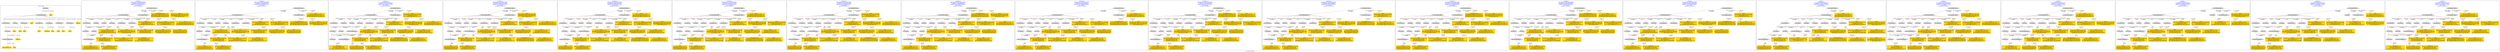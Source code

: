 digraph n0 {
fontcolor="blue"
remincross="true"
label="s10-s-18-artworks.json"
subgraph cluster_0 {
label="1-correct model"
n2[style="filled",color="white",fillcolor="lightgray",label="E12_Production1"];
n3[style="filled",color="white",fillcolor="lightgray",label="E21_Person1"];
n4[shape="plaintext",style="filled",fillcolor="gold",label="values"];
n5[style="filled",color="white",fillcolor="lightgray",label="E82_Actor_Appellation1"];
n6[shape="plaintext",style="filled",fillcolor="gold",label="auther_uri"];
n7[style="filled",color="white",fillcolor="lightgray",label="E22_Man-Made_Object1"];
n8[style="filled",color="white",fillcolor="lightgray",label="E35_Title1"];
n9[style="filled",color="white",fillcolor="lightgray",label="E8_Acquisition1"];
n10[shape="plaintext",style="filled",fillcolor="gold",label="values"];
n11[style="filled",color="white",fillcolor="lightgray",label="E54_Dimension1"];
n12[style="filled",color="white",fillcolor="lightgray",label="E57_Material1"];
n13[style="filled",color="white",fillcolor="lightgray",label="E78_Collection1"];
n14[style="filled",color="white",fillcolor="lightgray",label="E34_Inscription1"];
n15[shape="plaintext",style="filled",fillcolor="gold",label="object_uri"];
n16[shape="plaintext",style="filled",fillcolor="gold",label="values"];
n17[shape="plaintext",style="filled",fillcolor="gold",label="values"];
n18[style="filled",color="white",fillcolor="lightgray",label="E38_Image1"];
n19[shape="plaintext",style="filled",fillcolor="gold",label="values"];
n20[shape="plaintext",style="filled",fillcolor="gold",label="values"];
n21[shape="plaintext",style="filled",fillcolor="gold",label="material_uri"];
n22[shape="plaintext",style="filled",fillcolor="gold",label="values"];
n23[shape="plaintext",style="filled",fillcolor="gold",label="values"];
n24[shape="plaintext",style="filled",fillcolor="gold",label="values"];
n25[shape="plaintext",style="filled",fillcolor="gold",label="author_appellation_uri"];
n26[shape="plaintext",style="filled",fillcolor="gold",label="values"];
n27[shape="plaintext",style="filled",fillcolor="gold",label="values"];
}
subgraph cluster_1 {
label="candidate 0\nlink coherence:0.7692307692307693\nnode coherence:0.8461538461538461\nconfidence:0.288418927256363\nmapping score:0.42263536891451414\ncost:124.99946\n-precision:0.38-recall:0.4"
n29[style="filled",color="white",fillcolor="lightgray",label="E12_Production1"];
n30[style="filled",color="white",fillcolor="lightgray",label="E21_Person1"];
n31[style="filled",color="white",fillcolor="lightgray",label="E55_Type1"];
n32[style="filled",color="white",fillcolor="lightgray",label="E82_Actor_Appellation1"];
n33[style="filled",color="white",fillcolor="lightgray",label="E22_Man-Made_Object1"];
n34[style="filled",color="white",fillcolor="lightgray",label="E30_Right1"];
n35[style="filled",color="white",fillcolor="lightgray",label="E35_Title1"];
n36[style="filled",color="white",fillcolor="lightgray",label="E38_Image1"];
n37[style="filled",color="white",fillcolor="lightgray",label="E54_Dimension1"];
n38[style="filled",color="white",fillcolor="lightgray",label="E8_Acquisition1"];
n39[style="filled",color="white",fillcolor="lightgray",label="E33_Linguistic_Object2"];
n40[style="filled",color="white",fillcolor="lightgray",label="E33_Linguistic_Object1"];
n41[shape="plaintext",style="filled",fillcolor="gold",label="values\n[E29_Design_or_Procedure,P3_has_note,0.536]\n[E55_Type,label,0.37]\n[E22_Man-Made_Object,P3_has_note,0.048]\n[E73_Information_Object,P3_has_note,0.045]"];
n42[shape="plaintext",style="filled",fillcolor="gold",label="author_appellation_uri\n[E82_Actor_Appellation,classLink,0.997]\n[E33_Linguistic_Object,P3_has_note,0.001]\n[E73_Information_Object,P3_has_note,0.001]\n[E22_Man-Made_Object,P3_has_note,0.001]"];
n43[shape="plaintext",style="filled",fillcolor="gold",label="values\n[E39_Actor,P3_has_note,0.689]\n[E8_Acquisition,P3_has_note,0.134]\n[E82_Actor_Appellation,label,0.092]\n[E30_Right,P3_has_note,0.085]"];
n44[shape="plaintext",style="filled",fillcolor="gold",label="values\n[E39_Actor,P3_has_note,0.366]\n[E30_Right,P3_has_note,0.291]\n[E8_Acquisition,P3_has_note,0.259]\n[E22_Man-Made_Object,P3_has_note,0.084]"];
n45[shape="plaintext",style="filled",fillcolor="gold",label="object_uri\n[E22_Man-Made_Object,classLink,0.747]\n[E35_Title,label,0.106]\n[E30_Right,P3_has_note,0.078]\n[E22_Man-Made_Object,P3_has_note,0.07]"];
n46[shape="plaintext",style="filled",fillcolor="gold",label="values\n[E54_Dimension,P3_has_note,0.554]\n[E22_Man-Made_Object,classLink,0.169]\n[E8_Acquisition,P3_has_note,0.146]\n[E30_Right,P3_has_note,0.132]"];
n47[shape="plaintext",style="filled",fillcolor="gold",label="values\n[E22_Man-Made_Object,classLink,0.373]\n[E38_Image,classLink,0.338]\n[E39_Actor,classLink,0.213]\n[E21_Person,classLink,0.076]"];
n48[shape="plaintext",style="filled",fillcolor="gold",label="material_uri\n[E74_Group,classLink,0.346]\n[E55_Type,classLink,0.311]\n[E57_Material,classLink,0.287]\n[E29_Design_or_Procedure,P3_has_note,0.057]"];
n49[shape="plaintext",style="filled",fillcolor="gold",label="values\n[E39_Actor,P3_has_note,0.75]\n[E82_Actor_Appellation,label,0.226]\n[E8_Acquisition,P3_has_note,0.013]\n[E22_Man-Made_Object,P3_has_note,0.011]"];
n50[shape="plaintext",style="filled",fillcolor="gold",label="values\n[E22_Man-Made_Object,P3_has_note,0.333]\n[E73_Information_Object,P3_has_note,0.303]\n[E55_Type,label,0.187]\n[E33_Linguistic_Object,P3_has_note,0.178]"];
n51[shape="plaintext",style="filled",fillcolor="gold",label="values\n[E22_Man-Made_Object,P3_has_note,0.316]\n[E73_Information_Object,P3_has_note,0.298]\n[E33_Linguistic_Object,P3_has_note,0.23]\n[E35_Title,label,0.155]"];
n52[shape="plaintext",style="filled",fillcolor="gold",label="values\n[E39_Actor,P3_has_note,0.652]\n[E33_Linguistic_Object,P3_has_note,0.133]\n[E22_Man-Made_Object,P3_has_note,0.11]\n[E73_Information_Object,P3_has_note,0.105]"];
n53[shape="plaintext",style="filled",fillcolor="gold",label="values\n[E39_Actor,P3_has_note,0.407]\n[E22_Man-Made_Object,P3_has_note,0.208]\n[E73_Information_Object,P3_has_note,0.197]\n[E35_Title,label,0.189]"];
n54[shape="plaintext",style="filled",fillcolor="gold",label="auther_uri\n[E82_Actor_Appellation,classLink,0.392]\n[E21_Person,classLink,0.344]\n[E30_Right,P3_has_note,0.156]\n[E8_Acquisition,P3_has_note,0.108]"];
n55[shape="plaintext",style="filled",fillcolor="gold",label="values\n[E22_Man-Made_Object,classLink,0.366]\n[E38_Image,classLink,0.339]\n[E39_Actor,classLink,0.218]\n[E21_Person,classLink,0.078]"];
}
subgraph cluster_2 {
label="candidate 1\nlink coherence:0.7692307692307693\nnode coherence:0.8461538461538461\nconfidence:0.288418927256363\nmapping score:0.42263536891451414\ncost:124.99947\n-precision:0.38-recall:0.4"
n57[style="filled",color="white",fillcolor="lightgray",label="E12_Production1"];
n58[style="filled",color="white",fillcolor="lightgray",label="E21_Person1"];
n59[style="filled",color="white",fillcolor="lightgray",label="E55_Type1"];
n60[style="filled",color="white",fillcolor="lightgray",label="E82_Actor_Appellation1"];
n61[style="filled",color="white",fillcolor="lightgray",label="E22_Man-Made_Object1"];
n62[style="filled",color="white",fillcolor="lightgray",label="E30_Right1"];
n63[style="filled",color="white",fillcolor="lightgray",label="E35_Title1"];
n64[style="filled",color="white",fillcolor="lightgray",label="E38_Image1"];
n65[style="filled",color="white",fillcolor="lightgray",label="E54_Dimension1"];
n66[style="filled",color="white",fillcolor="lightgray",label="E8_Acquisition1"];
n67[style="filled",color="white",fillcolor="lightgray",label="E33_Linguistic_Object1"];
n68[style="filled",color="white",fillcolor="lightgray",label="E33_Linguistic_Object2"];
n69[shape="plaintext",style="filled",fillcolor="gold",label="values\n[E29_Design_or_Procedure,P3_has_note,0.536]\n[E55_Type,label,0.37]\n[E22_Man-Made_Object,P3_has_note,0.048]\n[E73_Information_Object,P3_has_note,0.045]"];
n70[shape="plaintext",style="filled",fillcolor="gold",label="author_appellation_uri\n[E82_Actor_Appellation,classLink,0.997]\n[E33_Linguistic_Object,P3_has_note,0.001]\n[E73_Information_Object,P3_has_note,0.001]\n[E22_Man-Made_Object,P3_has_note,0.001]"];
n71[shape="plaintext",style="filled",fillcolor="gold",label="values\n[E39_Actor,P3_has_note,0.689]\n[E8_Acquisition,P3_has_note,0.134]\n[E82_Actor_Appellation,label,0.092]\n[E30_Right,P3_has_note,0.085]"];
n72[shape="plaintext",style="filled",fillcolor="gold",label="values\n[E39_Actor,P3_has_note,0.366]\n[E30_Right,P3_has_note,0.291]\n[E8_Acquisition,P3_has_note,0.259]\n[E22_Man-Made_Object,P3_has_note,0.084]"];
n73[shape="plaintext",style="filled",fillcolor="gold",label="object_uri\n[E22_Man-Made_Object,classLink,0.747]\n[E35_Title,label,0.106]\n[E30_Right,P3_has_note,0.078]\n[E22_Man-Made_Object,P3_has_note,0.07]"];
n74[shape="plaintext",style="filled",fillcolor="gold",label="values\n[E54_Dimension,P3_has_note,0.554]\n[E22_Man-Made_Object,classLink,0.169]\n[E8_Acquisition,P3_has_note,0.146]\n[E30_Right,P3_has_note,0.132]"];
n75[shape="plaintext",style="filled",fillcolor="gold",label="values\n[E22_Man-Made_Object,classLink,0.373]\n[E38_Image,classLink,0.338]\n[E39_Actor,classLink,0.213]\n[E21_Person,classLink,0.076]"];
n76[shape="plaintext",style="filled",fillcolor="gold",label="material_uri\n[E74_Group,classLink,0.346]\n[E55_Type,classLink,0.311]\n[E57_Material,classLink,0.287]\n[E29_Design_or_Procedure,P3_has_note,0.057]"];
n77[shape="plaintext",style="filled",fillcolor="gold",label="values\n[E39_Actor,P3_has_note,0.75]\n[E82_Actor_Appellation,label,0.226]\n[E8_Acquisition,P3_has_note,0.013]\n[E22_Man-Made_Object,P3_has_note,0.011]"];
n78[shape="plaintext",style="filled",fillcolor="gold",label="values\n[E22_Man-Made_Object,P3_has_note,0.333]\n[E73_Information_Object,P3_has_note,0.303]\n[E55_Type,label,0.187]\n[E33_Linguistic_Object,P3_has_note,0.178]"];
n79[shape="plaintext",style="filled",fillcolor="gold",label="values\n[E22_Man-Made_Object,P3_has_note,0.316]\n[E73_Information_Object,P3_has_note,0.298]\n[E33_Linguistic_Object,P3_has_note,0.23]\n[E35_Title,label,0.155]"];
n80[shape="plaintext",style="filled",fillcolor="gold",label="values\n[E39_Actor,P3_has_note,0.652]\n[E33_Linguistic_Object,P3_has_note,0.133]\n[E22_Man-Made_Object,P3_has_note,0.11]\n[E73_Information_Object,P3_has_note,0.105]"];
n81[shape="plaintext",style="filled",fillcolor="gold",label="values\n[E39_Actor,P3_has_note,0.407]\n[E22_Man-Made_Object,P3_has_note,0.208]\n[E73_Information_Object,P3_has_note,0.197]\n[E35_Title,label,0.189]"];
n82[shape="plaintext",style="filled",fillcolor="gold",label="auther_uri\n[E82_Actor_Appellation,classLink,0.392]\n[E21_Person,classLink,0.344]\n[E30_Right,P3_has_note,0.156]\n[E8_Acquisition,P3_has_note,0.108]"];
n83[shape="plaintext",style="filled",fillcolor="gold",label="values\n[E22_Man-Made_Object,classLink,0.366]\n[E38_Image,classLink,0.339]\n[E39_Actor,classLink,0.218]\n[E21_Person,classLink,0.078]"];
}
subgraph cluster_3 {
label="candidate 10\nlink coherence:0.75\nnode coherence:0.8518518518518519\nconfidence:0.34762604127154917\nmapping score:0.4331592977078003\ncost:225.99941\n-precision:0.46-recall:0.52"
n85[style="filled",color="white",fillcolor="lightgray",label="E12_Production1"];
n86[style="filled",color="white",fillcolor="lightgray",label="E21_Person1"];
n87[style="filled",color="white",fillcolor="lightgray",label="E55_Type1"];
n88[style="filled",color="white",fillcolor="lightgray",label="E74_Group1"];
n89[style="filled",color="white",fillcolor="lightgray",label="E82_Actor_Appellation1"];
n90[style="filled",color="white",fillcolor="lightgray",label="E21_Person2"];
n91[style="filled",color="white",fillcolor="lightgray",label="E82_Actor_Appellation2"];
n92[style="filled",color="white",fillcolor="lightgray",label="E22_Man-Made_Object1"];
n93[style="filled",color="white",fillcolor="lightgray",label="E35_Title1"];
n94[style="filled",color="white",fillcolor="lightgray",label="E38_Image1"];
n95[style="filled",color="white",fillcolor="lightgray",label="E54_Dimension1"];
n96[style="filled",color="white",fillcolor="lightgray",label="E8_Acquisition1"];
n97[style="filled",color="white",fillcolor="lightgray",label="E33_Linguistic_Object1"];
n98[style="filled",color="white",fillcolor="lightgray",label="E33_Linguistic_Object2"];
n99[shape="plaintext",style="filled",fillcolor="gold",label="author_appellation_uri\n[E82_Actor_Appellation,classLink,0.997]\n[E33_Linguistic_Object,P3_has_note,0.001]\n[E73_Information_Object,P3_has_note,0.001]\n[E22_Man-Made_Object,P3_has_note,0.001]"];
n100[shape="plaintext",style="filled",fillcolor="gold",label="values\n[E29_Design_or_Procedure,P3_has_note,0.536]\n[E55_Type,label,0.37]\n[E22_Man-Made_Object,P3_has_note,0.048]\n[E73_Information_Object,P3_has_note,0.045]"];
n101[shape="plaintext",style="filled",fillcolor="gold",label="values\n[E39_Actor,P3_has_note,0.366]\n[E30_Right,P3_has_note,0.291]\n[E8_Acquisition,P3_has_note,0.259]\n[E22_Man-Made_Object,P3_has_note,0.084]"];
n102[shape="plaintext",style="filled",fillcolor="gold",label="material_uri\n[E74_Group,classLink,0.346]\n[E55_Type,classLink,0.311]\n[E57_Material,classLink,0.287]\n[E29_Design_or_Procedure,P3_has_note,0.057]"];
n103[shape="plaintext",style="filled",fillcolor="gold",label="object_uri\n[E22_Man-Made_Object,classLink,0.747]\n[E35_Title,label,0.106]\n[E30_Right,P3_has_note,0.078]\n[E22_Man-Made_Object,P3_has_note,0.07]"];
n104[shape="plaintext",style="filled",fillcolor="gold",label="values\n[E54_Dimension,P3_has_note,0.554]\n[E22_Man-Made_Object,classLink,0.169]\n[E8_Acquisition,P3_has_note,0.146]\n[E30_Right,P3_has_note,0.132]"];
n105[shape="plaintext",style="filled",fillcolor="gold",label="values\n[E22_Man-Made_Object,classLink,0.373]\n[E38_Image,classLink,0.338]\n[E39_Actor,classLink,0.213]\n[E21_Person,classLink,0.076]"];
n106[shape="plaintext",style="filled",fillcolor="gold",label="values\n[E39_Actor,P3_has_note,0.689]\n[E8_Acquisition,P3_has_note,0.134]\n[E82_Actor_Appellation,label,0.092]\n[E30_Right,P3_has_note,0.085]"];
n107[shape="plaintext",style="filled",fillcolor="gold",label="values\n[E39_Actor,P3_has_note,0.75]\n[E82_Actor_Appellation,label,0.226]\n[E8_Acquisition,P3_has_note,0.013]\n[E22_Man-Made_Object,P3_has_note,0.011]"];
n108[shape="plaintext",style="filled",fillcolor="gold",label="values\n[E22_Man-Made_Object,P3_has_note,0.316]\n[E73_Information_Object,P3_has_note,0.298]\n[E33_Linguistic_Object,P3_has_note,0.23]\n[E35_Title,label,0.155]"];
n109[shape="plaintext",style="filled",fillcolor="gold",label="values\n[E39_Actor,P3_has_note,0.652]\n[E33_Linguistic_Object,P3_has_note,0.133]\n[E22_Man-Made_Object,P3_has_note,0.11]\n[E73_Information_Object,P3_has_note,0.105]"];
n110[shape="plaintext",style="filled",fillcolor="gold",label="values\n[E22_Man-Made_Object,P3_has_note,0.333]\n[E73_Information_Object,P3_has_note,0.303]\n[E55_Type,label,0.187]\n[E33_Linguistic_Object,P3_has_note,0.178]"];
n111[shape="plaintext",style="filled",fillcolor="gold",label="values\n[E39_Actor,P3_has_note,0.407]\n[E22_Man-Made_Object,P3_has_note,0.208]\n[E73_Information_Object,P3_has_note,0.197]\n[E35_Title,label,0.189]"];
n112[shape="plaintext",style="filled",fillcolor="gold",label="auther_uri\n[E82_Actor_Appellation,classLink,0.392]\n[E21_Person,classLink,0.344]\n[E30_Right,P3_has_note,0.156]\n[E8_Acquisition,P3_has_note,0.108]"];
n113[shape="plaintext",style="filled",fillcolor="gold",label="values\n[E22_Man-Made_Object,classLink,0.366]\n[E38_Image,classLink,0.339]\n[E39_Actor,classLink,0.218]\n[E21_Person,classLink,0.078]"];
}
subgraph cluster_4 {
label="candidate 11\nlink coherence:0.7407407407407407\nnode coherence:0.8461538461538461\nconfidence:0.34985453273423184\nmapping score:0.44311390407380374\ncost:224.99946\n-precision:0.44-recall:0.48"
n115[style="filled",color="white",fillcolor="lightgray",label="E12_Production1"];
n116[style="filled",color="white",fillcolor="lightgray",label="E21_Person1"];
n117[style="filled",color="white",fillcolor="lightgray",label="E55_Type1"];
n118[style="filled",color="white",fillcolor="lightgray",label="E82_Actor_Appellation1"];
n119[style="filled",color="white",fillcolor="lightgray",label="E21_Person2"];
n120[style="filled",color="white",fillcolor="lightgray",label="E82_Actor_Appellation2"];
n121[style="filled",color="white",fillcolor="lightgray",label="E22_Man-Made_Object1"];
n122[style="filled",color="white",fillcolor="lightgray",label="E35_Title1"];
n123[style="filled",color="white",fillcolor="lightgray",label="E38_Image1"];
n124[style="filled",color="white",fillcolor="lightgray",label="E54_Dimension1"];
n125[style="filled",color="white",fillcolor="lightgray",label="E8_Acquisition1"];
n126[style="filled",color="white",fillcolor="lightgray",label="E33_Linguistic_Object2"];
n127[style="filled",color="white",fillcolor="lightgray",label="E33_Linguistic_Object1"];
n128[shape="plaintext",style="filled",fillcolor="gold",label="author_appellation_uri\n[E82_Actor_Appellation,classLink,0.997]\n[E33_Linguistic_Object,P3_has_note,0.001]\n[E73_Information_Object,P3_has_note,0.001]\n[E22_Man-Made_Object,P3_has_note,0.001]"];
n129[shape="plaintext",style="filled",fillcolor="gold",label="values\n[E29_Design_or_Procedure,P3_has_note,0.536]\n[E55_Type,label,0.37]\n[E22_Man-Made_Object,P3_has_note,0.048]\n[E73_Information_Object,P3_has_note,0.045]"];
n130[shape="plaintext",style="filled",fillcolor="gold",label="values\n[E39_Actor,P3_has_note,0.366]\n[E30_Right,P3_has_note,0.291]\n[E8_Acquisition,P3_has_note,0.259]\n[E22_Man-Made_Object,P3_has_note,0.084]"];
n131[shape="plaintext",style="filled",fillcolor="gold",label="object_uri\n[E22_Man-Made_Object,classLink,0.747]\n[E35_Title,label,0.106]\n[E30_Right,P3_has_note,0.078]\n[E22_Man-Made_Object,P3_has_note,0.07]"];
n132[shape="plaintext",style="filled",fillcolor="gold",label="values\n[E54_Dimension,P3_has_note,0.554]\n[E22_Man-Made_Object,classLink,0.169]\n[E8_Acquisition,P3_has_note,0.146]\n[E30_Right,P3_has_note,0.132]"];
n133[shape="plaintext",style="filled",fillcolor="gold",label="values\n[E22_Man-Made_Object,classLink,0.373]\n[E38_Image,classLink,0.338]\n[E39_Actor,classLink,0.213]\n[E21_Person,classLink,0.076]"];
n134[shape="plaintext",style="filled",fillcolor="gold",label="material_uri\n[E74_Group,classLink,0.346]\n[E55_Type,classLink,0.311]\n[E57_Material,classLink,0.287]\n[E29_Design_or_Procedure,P3_has_note,0.057]"];
n135[shape="plaintext",style="filled",fillcolor="gold",label="values\n[E39_Actor,P3_has_note,0.689]\n[E8_Acquisition,P3_has_note,0.134]\n[E82_Actor_Appellation,label,0.092]\n[E30_Right,P3_has_note,0.085]"];
n136[shape="plaintext",style="filled",fillcolor="gold",label="values\n[E39_Actor,P3_has_note,0.75]\n[E82_Actor_Appellation,label,0.226]\n[E8_Acquisition,P3_has_note,0.013]\n[E22_Man-Made_Object,P3_has_note,0.011]"];
n137[shape="plaintext",style="filled",fillcolor="gold",label="values\n[E22_Man-Made_Object,P3_has_note,0.333]\n[E73_Information_Object,P3_has_note,0.303]\n[E55_Type,label,0.187]\n[E33_Linguistic_Object,P3_has_note,0.178]"];
n138[shape="plaintext",style="filled",fillcolor="gold",label="values\n[E22_Man-Made_Object,P3_has_note,0.316]\n[E73_Information_Object,P3_has_note,0.298]\n[E33_Linguistic_Object,P3_has_note,0.23]\n[E35_Title,label,0.155]"];
n139[shape="plaintext",style="filled",fillcolor="gold",label="values\n[E39_Actor,P3_has_note,0.652]\n[E33_Linguistic_Object,P3_has_note,0.133]\n[E22_Man-Made_Object,P3_has_note,0.11]\n[E73_Information_Object,P3_has_note,0.105]"];
n140[shape="plaintext",style="filled",fillcolor="gold",label="values\n[E39_Actor,P3_has_note,0.407]\n[E22_Man-Made_Object,P3_has_note,0.208]\n[E73_Information_Object,P3_has_note,0.197]\n[E35_Title,label,0.189]"];
n141[shape="plaintext",style="filled",fillcolor="gold",label="auther_uri\n[E82_Actor_Appellation,classLink,0.392]\n[E21_Person,classLink,0.344]\n[E30_Right,P3_has_note,0.156]\n[E8_Acquisition,P3_has_note,0.108]"];
n142[shape="plaintext",style="filled",fillcolor="gold",label="values\n[E22_Man-Made_Object,classLink,0.366]\n[E38_Image,classLink,0.339]\n[E39_Actor,classLink,0.218]\n[E21_Person,classLink,0.078]"];
}
subgraph cluster_5 {
label="candidate 12\nlink coherence:0.7407407407407407\nnode coherence:0.8461538461538461\nconfidence:0.34985453273423184\nmapping score:0.44311390407380374\ncost:224.99947\n-precision:0.44-recall:0.48"
n144[style="filled",color="white",fillcolor="lightgray",label="E12_Production1"];
n145[style="filled",color="white",fillcolor="lightgray",label="E21_Person1"];
n146[style="filled",color="white",fillcolor="lightgray",label="E55_Type1"];
n147[style="filled",color="white",fillcolor="lightgray",label="E82_Actor_Appellation1"];
n148[style="filled",color="white",fillcolor="lightgray",label="E21_Person2"];
n149[style="filled",color="white",fillcolor="lightgray",label="E82_Actor_Appellation2"];
n150[style="filled",color="white",fillcolor="lightgray",label="E22_Man-Made_Object1"];
n151[style="filled",color="white",fillcolor="lightgray",label="E35_Title1"];
n152[style="filled",color="white",fillcolor="lightgray",label="E38_Image1"];
n153[style="filled",color="white",fillcolor="lightgray",label="E54_Dimension1"];
n154[style="filled",color="white",fillcolor="lightgray",label="E8_Acquisition1"];
n155[style="filled",color="white",fillcolor="lightgray",label="E33_Linguistic_Object1"];
n156[style="filled",color="white",fillcolor="lightgray",label="E33_Linguistic_Object2"];
n157[shape="plaintext",style="filled",fillcolor="gold",label="author_appellation_uri\n[E82_Actor_Appellation,classLink,0.997]\n[E33_Linguistic_Object,P3_has_note,0.001]\n[E73_Information_Object,P3_has_note,0.001]\n[E22_Man-Made_Object,P3_has_note,0.001]"];
n158[shape="plaintext",style="filled",fillcolor="gold",label="values\n[E29_Design_or_Procedure,P3_has_note,0.536]\n[E55_Type,label,0.37]\n[E22_Man-Made_Object,P3_has_note,0.048]\n[E73_Information_Object,P3_has_note,0.045]"];
n159[shape="plaintext",style="filled",fillcolor="gold",label="values\n[E39_Actor,P3_has_note,0.366]\n[E30_Right,P3_has_note,0.291]\n[E8_Acquisition,P3_has_note,0.259]\n[E22_Man-Made_Object,P3_has_note,0.084]"];
n160[shape="plaintext",style="filled",fillcolor="gold",label="object_uri\n[E22_Man-Made_Object,classLink,0.747]\n[E35_Title,label,0.106]\n[E30_Right,P3_has_note,0.078]\n[E22_Man-Made_Object,P3_has_note,0.07]"];
n161[shape="plaintext",style="filled",fillcolor="gold",label="values\n[E54_Dimension,P3_has_note,0.554]\n[E22_Man-Made_Object,classLink,0.169]\n[E8_Acquisition,P3_has_note,0.146]\n[E30_Right,P3_has_note,0.132]"];
n162[shape="plaintext",style="filled",fillcolor="gold",label="values\n[E22_Man-Made_Object,classLink,0.373]\n[E38_Image,classLink,0.338]\n[E39_Actor,classLink,0.213]\n[E21_Person,classLink,0.076]"];
n163[shape="plaintext",style="filled",fillcolor="gold",label="material_uri\n[E74_Group,classLink,0.346]\n[E55_Type,classLink,0.311]\n[E57_Material,classLink,0.287]\n[E29_Design_or_Procedure,P3_has_note,0.057]"];
n164[shape="plaintext",style="filled",fillcolor="gold",label="values\n[E39_Actor,P3_has_note,0.689]\n[E8_Acquisition,P3_has_note,0.134]\n[E82_Actor_Appellation,label,0.092]\n[E30_Right,P3_has_note,0.085]"];
n165[shape="plaintext",style="filled",fillcolor="gold",label="values\n[E39_Actor,P3_has_note,0.75]\n[E82_Actor_Appellation,label,0.226]\n[E8_Acquisition,P3_has_note,0.013]\n[E22_Man-Made_Object,P3_has_note,0.011]"];
n166[shape="plaintext",style="filled",fillcolor="gold",label="values\n[E22_Man-Made_Object,P3_has_note,0.333]\n[E73_Information_Object,P3_has_note,0.303]\n[E55_Type,label,0.187]\n[E33_Linguistic_Object,P3_has_note,0.178]"];
n167[shape="plaintext",style="filled",fillcolor="gold",label="values\n[E22_Man-Made_Object,P3_has_note,0.316]\n[E73_Information_Object,P3_has_note,0.298]\n[E33_Linguistic_Object,P3_has_note,0.23]\n[E35_Title,label,0.155]"];
n168[shape="plaintext",style="filled",fillcolor="gold",label="values\n[E39_Actor,P3_has_note,0.652]\n[E33_Linguistic_Object,P3_has_note,0.133]\n[E22_Man-Made_Object,P3_has_note,0.11]\n[E73_Information_Object,P3_has_note,0.105]"];
n169[shape="plaintext",style="filled",fillcolor="gold",label="values\n[E39_Actor,P3_has_note,0.407]\n[E22_Man-Made_Object,P3_has_note,0.208]\n[E73_Information_Object,P3_has_note,0.197]\n[E35_Title,label,0.189]"];
n170[shape="plaintext",style="filled",fillcolor="gold",label="auther_uri\n[E82_Actor_Appellation,classLink,0.392]\n[E21_Person,classLink,0.344]\n[E30_Right,P3_has_note,0.156]\n[E8_Acquisition,P3_has_note,0.108]"];
n171[shape="plaintext",style="filled",fillcolor="gold",label="values\n[E22_Man-Made_Object,classLink,0.366]\n[E38_Image,classLink,0.339]\n[E39_Actor,classLink,0.218]\n[E21_Person,classLink,0.078]"];
}
subgraph cluster_6 {
label="candidate 13\nlink coherence:0.7407407407407407\nnode coherence:0.8461538461538461\nconfidence:0.34526776251791186\nmapping score:0.44158498066836377\ncost:224.99946\n-precision:0.48-recall:0.52"
n173[style="filled",color="white",fillcolor="lightgray",label="E12_Production1"];
n174[style="filled",color="white",fillcolor="lightgray",label="E21_Person1"];
n175[style="filled",color="white",fillcolor="lightgray",label="E55_Type1"];
n176[style="filled",color="white",fillcolor="lightgray",label="E82_Actor_Appellation1"];
n177[style="filled",color="white",fillcolor="lightgray",label="E21_Person2"];
n178[style="filled",color="white",fillcolor="lightgray",label="E82_Actor_Appellation2"];
n179[style="filled",color="white",fillcolor="lightgray",label="E22_Man-Made_Object1"];
n180[style="filled",color="white",fillcolor="lightgray",label="E35_Title1"];
n181[style="filled",color="white",fillcolor="lightgray",label="E38_Image1"];
n182[style="filled",color="white",fillcolor="lightgray",label="E54_Dimension1"];
n183[style="filled",color="white",fillcolor="lightgray",label="E8_Acquisition1"];
n184[style="filled",color="white",fillcolor="lightgray",label="E33_Linguistic_Object2"];
n185[style="filled",color="white",fillcolor="lightgray",label="E33_Linguistic_Object1"];
n186[shape="plaintext",style="filled",fillcolor="gold",label="author_appellation_uri\n[E82_Actor_Appellation,classLink,0.997]\n[E33_Linguistic_Object,P3_has_note,0.001]\n[E73_Information_Object,P3_has_note,0.001]\n[E22_Man-Made_Object,P3_has_note,0.001]"];
n187[shape="plaintext",style="filled",fillcolor="gold",label="values\n[E29_Design_or_Procedure,P3_has_note,0.536]\n[E55_Type,label,0.37]\n[E22_Man-Made_Object,P3_has_note,0.048]\n[E73_Information_Object,P3_has_note,0.045]"];
n188[shape="plaintext",style="filled",fillcolor="gold",label="values\n[E39_Actor,P3_has_note,0.366]\n[E30_Right,P3_has_note,0.291]\n[E8_Acquisition,P3_has_note,0.259]\n[E22_Man-Made_Object,P3_has_note,0.084]"];
n189[shape="plaintext",style="filled",fillcolor="gold",label="object_uri\n[E22_Man-Made_Object,classLink,0.747]\n[E35_Title,label,0.106]\n[E30_Right,P3_has_note,0.078]\n[E22_Man-Made_Object,P3_has_note,0.07]"];
n190[shape="plaintext",style="filled",fillcolor="gold",label="values\n[E54_Dimension,P3_has_note,0.554]\n[E22_Man-Made_Object,classLink,0.169]\n[E8_Acquisition,P3_has_note,0.146]\n[E30_Right,P3_has_note,0.132]"];
n191[shape="plaintext",style="filled",fillcolor="gold",label="values\n[E22_Man-Made_Object,classLink,0.373]\n[E38_Image,classLink,0.338]\n[E39_Actor,classLink,0.213]\n[E21_Person,classLink,0.076]"];
n192[shape="plaintext",style="filled",fillcolor="gold",label="material_uri\n[E74_Group,classLink,0.346]\n[E55_Type,classLink,0.311]\n[E57_Material,classLink,0.287]\n[E29_Design_or_Procedure,P3_has_note,0.057]"];
n193[shape="plaintext",style="filled",fillcolor="gold",label="values\n[E39_Actor,P3_has_note,0.689]\n[E8_Acquisition,P3_has_note,0.134]\n[E82_Actor_Appellation,label,0.092]\n[E30_Right,P3_has_note,0.085]"];
n194[shape="plaintext",style="filled",fillcolor="gold",label="values\n[E39_Actor,P3_has_note,0.75]\n[E82_Actor_Appellation,label,0.226]\n[E8_Acquisition,P3_has_note,0.013]\n[E22_Man-Made_Object,P3_has_note,0.011]"];
n195[shape="plaintext",style="filled",fillcolor="gold",label="values\n[E22_Man-Made_Object,P3_has_note,0.316]\n[E73_Information_Object,P3_has_note,0.298]\n[E33_Linguistic_Object,P3_has_note,0.23]\n[E35_Title,label,0.155]"];
n196[shape="plaintext",style="filled",fillcolor="gold",label="values\n[E39_Actor,P3_has_note,0.652]\n[E33_Linguistic_Object,P3_has_note,0.133]\n[E22_Man-Made_Object,P3_has_note,0.11]\n[E73_Information_Object,P3_has_note,0.105]"];
n197[shape="plaintext",style="filled",fillcolor="gold",label="values\n[E22_Man-Made_Object,P3_has_note,0.333]\n[E73_Information_Object,P3_has_note,0.303]\n[E55_Type,label,0.187]\n[E33_Linguistic_Object,P3_has_note,0.178]"];
n198[shape="plaintext",style="filled",fillcolor="gold",label="values\n[E39_Actor,P3_has_note,0.407]\n[E22_Man-Made_Object,P3_has_note,0.208]\n[E73_Information_Object,P3_has_note,0.197]\n[E35_Title,label,0.189]"];
n199[shape="plaintext",style="filled",fillcolor="gold",label="auther_uri\n[E82_Actor_Appellation,classLink,0.392]\n[E21_Person,classLink,0.344]\n[E30_Right,P3_has_note,0.156]\n[E8_Acquisition,P3_has_note,0.108]"];
n200[shape="plaintext",style="filled",fillcolor="gold",label="values\n[E22_Man-Made_Object,classLink,0.366]\n[E38_Image,classLink,0.339]\n[E39_Actor,classLink,0.218]\n[E21_Person,classLink,0.078]"];
}
subgraph cluster_7 {
label="candidate 14\nlink coherence:0.7407407407407407\nnode coherence:0.8461538461538461\nconfidence:0.34526776251791186\nmapping score:0.44158498066836377\ncost:224.99947\n-precision:0.48-recall:0.52"
n202[style="filled",color="white",fillcolor="lightgray",label="E12_Production1"];
n203[style="filled",color="white",fillcolor="lightgray",label="E21_Person1"];
n204[style="filled",color="white",fillcolor="lightgray",label="E55_Type1"];
n205[style="filled",color="white",fillcolor="lightgray",label="E82_Actor_Appellation1"];
n206[style="filled",color="white",fillcolor="lightgray",label="E21_Person2"];
n207[style="filled",color="white",fillcolor="lightgray",label="E82_Actor_Appellation2"];
n208[style="filled",color="white",fillcolor="lightgray",label="E22_Man-Made_Object1"];
n209[style="filled",color="white",fillcolor="lightgray",label="E35_Title1"];
n210[style="filled",color="white",fillcolor="lightgray",label="E38_Image1"];
n211[style="filled",color="white",fillcolor="lightgray",label="E54_Dimension1"];
n212[style="filled",color="white",fillcolor="lightgray",label="E8_Acquisition1"];
n213[style="filled",color="white",fillcolor="lightgray",label="E33_Linguistic_Object1"];
n214[style="filled",color="white",fillcolor="lightgray",label="E33_Linguistic_Object2"];
n215[shape="plaintext",style="filled",fillcolor="gold",label="author_appellation_uri\n[E82_Actor_Appellation,classLink,0.997]\n[E33_Linguistic_Object,P3_has_note,0.001]\n[E73_Information_Object,P3_has_note,0.001]\n[E22_Man-Made_Object,P3_has_note,0.001]"];
n216[shape="plaintext",style="filled",fillcolor="gold",label="values\n[E29_Design_or_Procedure,P3_has_note,0.536]\n[E55_Type,label,0.37]\n[E22_Man-Made_Object,P3_has_note,0.048]\n[E73_Information_Object,P3_has_note,0.045]"];
n217[shape="plaintext",style="filled",fillcolor="gold",label="values\n[E39_Actor,P3_has_note,0.366]\n[E30_Right,P3_has_note,0.291]\n[E8_Acquisition,P3_has_note,0.259]\n[E22_Man-Made_Object,P3_has_note,0.084]"];
n218[shape="plaintext",style="filled",fillcolor="gold",label="object_uri\n[E22_Man-Made_Object,classLink,0.747]\n[E35_Title,label,0.106]\n[E30_Right,P3_has_note,0.078]\n[E22_Man-Made_Object,P3_has_note,0.07]"];
n219[shape="plaintext",style="filled",fillcolor="gold",label="values\n[E54_Dimension,P3_has_note,0.554]\n[E22_Man-Made_Object,classLink,0.169]\n[E8_Acquisition,P3_has_note,0.146]\n[E30_Right,P3_has_note,0.132]"];
n220[shape="plaintext",style="filled",fillcolor="gold",label="values\n[E22_Man-Made_Object,classLink,0.373]\n[E38_Image,classLink,0.338]\n[E39_Actor,classLink,0.213]\n[E21_Person,classLink,0.076]"];
n221[shape="plaintext",style="filled",fillcolor="gold",label="material_uri\n[E74_Group,classLink,0.346]\n[E55_Type,classLink,0.311]\n[E57_Material,classLink,0.287]\n[E29_Design_or_Procedure,P3_has_note,0.057]"];
n222[shape="plaintext",style="filled",fillcolor="gold",label="values\n[E39_Actor,P3_has_note,0.689]\n[E8_Acquisition,P3_has_note,0.134]\n[E82_Actor_Appellation,label,0.092]\n[E30_Right,P3_has_note,0.085]"];
n223[shape="plaintext",style="filled",fillcolor="gold",label="values\n[E39_Actor,P3_has_note,0.75]\n[E82_Actor_Appellation,label,0.226]\n[E8_Acquisition,P3_has_note,0.013]\n[E22_Man-Made_Object,P3_has_note,0.011]"];
n224[shape="plaintext",style="filled",fillcolor="gold",label="values\n[E22_Man-Made_Object,P3_has_note,0.316]\n[E73_Information_Object,P3_has_note,0.298]\n[E33_Linguistic_Object,P3_has_note,0.23]\n[E35_Title,label,0.155]"];
n225[shape="plaintext",style="filled",fillcolor="gold",label="values\n[E39_Actor,P3_has_note,0.652]\n[E33_Linguistic_Object,P3_has_note,0.133]\n[E22_Man-Made_Object,P3_has_note,0.11]\n[E73_Information_Object,P3_has_note,0.105]"];
n226[shape="plaintext",style="filled",fillcolor="gold",label="values\n[E22_Man-Made_Object,P3_has_note,0.333]\n[E73_Information_Object,P3_has_note,0.303]\n[E55_Type,label,0.187]\n[E33_Linguistic_Object,P3_has_note,0.178]"];
n227[shape="plaintext",style="filled",fillcolor="gold",label="values\n[E39_Actor,P3_has_note,0.407]\n[E22_Man-Made_Object,P3_has_note,0.208]\n[E73_Information_Object,P3_has_note,0.197]\n[E35_Title,label,0.189]"];
n228[shape="plaintext",style="filled",fillcolor="gold",label="auther_uri\n[E82_Actor_Appellation,classLink,0.392]\n[E21_Person,classLink,0.344]\n[E30_Right,P3_has_note,0.156]\n[E8_Acquisition,P3_has_note,0.108]"];
n229[shape="plaintext",style="filled",fillcolor="gold",label="values\n[E22_Man-Made_Object,classLink,0.366]\n[E38_Image,classLink,0.339]\n[E39_Actor,classLink,0.218]\n[E21_Person,classLink,0.078]"];
}
subgraph cluster_8 {
label="candidate 15\nlink coherence:0.7407407407407407\nnode coherence:0.8461538461538461\nconfidence:0.293402249799801\nmapping score:0.42429647642899343\ncost:224.99946\n-precision:0.37-recall:0.4"
n231[style="filled",color="white",fillcolor="lightgray",label="E12_Production1"];
n232[style="filled",color="white",fillcolor="lightgray",label="E21_Person1"];
n233[style="filled",color="white",fillcolor="lightgray",label="E55_Type1"];
n234[style="filled",color="white",fillcolor="lightgray",label="E82_Actor_Appellation1"];
n235[style="filled",color="white",fillcolor="lightgray",label="E22_Man-Made_Object1"];
n236[style="filled",color="white",fillcolor="lightgray",label="E30_Right1"];
n237[style="filled",color="white",fillcolor="lightgray",label="E35_Title1"];
n238[style="filled",color="white",fillcolor="lightgray",label="E38_Image1"];
n239[style="filled",color="white",fillcolor="lightgray",label="E54_Dimension1"];
n240[style="filled",color="white",fillcolor="lightgray",label="E8_Acquisition1"];
n241[style="filled",color="white",fillcolor="lightgray",label="E33_Linguistic_Object2"];
n242[style="filled",color="white",fillcolor="lightgray",label="E39_Actor1"];
n243[style="filled",color="white",fillcolor="lightgray",label="E33_Linguistic_Object1"];
n244[shape="plaintext",style="filled",fillcolor="gold",label="values\n[E29_Design_or_Procedure,P3_has_note,0.536]\n[E55_Type,label,0.37]\n[E22_Man-Made_Object,P3_has_note,0.048]\n[E73_Information_Object,P3_has_note,0.045]"];
n245[shape="plaintext",style="filled",fillcolor="gold",label="author_appellation_uri\n[E82_Actor_Appellation,classLink,0.997]\n[E33_Linguistic_Object,P3_has_note,0.001]\n[E73_Information_Object,P3_has_note,0.001]\n[E22_Man-Made_Object,P3_has_note,0.001]"];
n246[shape="plaintext",style="filled",fillcolor="gold",label="values\n[E39_Actor,P3_has_note,0.689]\n[E8_Acquisition,P3_has_note,0.134]\n[E82_Actor_Appellation,label,0.092]\n[E30_Right,P3_has_note,0.085]"];
n247[shape="plaintext",style="filled",fillcolor="gold",label="object_uri\n[E22_Man-Made_Object,classLink,0.747]\n[E35_Title,label,0.106]\n[E30_Right,P3_has_note,0.078]\n[E22_Man-Made_Object,P3_has_note,0.07]"];
n248[shape="plaintext",style="filled",fillcolor="gold",label="values\n[E54_Dimension,P3_has_note,0.554]\n[E22_Man-Made_Object,classLink,0.169]\n[E8_Acquisition,P3_has_note,0.146]\n[E30_Right,P3_has_note,0.132]"];
n249[shape="plaintext",style="filled",fillcolor="gold",label="values\n[E22_Man-Made_Object,classLink,0.373]\n[E38_Image,classLink,0.338]\n[E39_Actor,classLink,0.213]\n[E21_Person,classLink,0.076]"];
n250[shape="plaintext",style="filled",fillcolor="gold",label="material_uri\n[E74_Group,classLink,0.346]\n[E55_Type,classLink,0.311]\n[E57_Material,classLink,0.287]\n[E29_Design_or_Procedure,P3_has_note,0.057]"];
n251[shape="plaintext",style="filled",fillcolor="gold",label="values\n[E39_Actor,P3_has_note,0.75]\n[E82_Actor_Appellation,label,0.226]\n[E8_Acquisition,P3_has_note,0.013]\n[E22_Man-Made_Object,P3_has_note,0.011]"];
n252[shape="plaintext",style="filled",fillcolor="gold",label="values\n[E22_Man-Made_Object,P3_has_note,0.333]\n[E73_Information_Object,P3_has_note,0.303]\n[E55_Type,label,0.187]\n[E33_Linguistic_Object,P3_has_note,0.178]"];
n253[shape="plaintext",style="filled",fillcolor="gold",label="values\n[E22_Man-Made_Object,P3_has_note,0.316]\n[E73_Information_Object,P3_has_note,0.298]\n[E33_Linguistic_Object,P3_has_note,0.23]\n[E35_Title,label,0.155]"];
n254[shape="plaintext",style="filled",fillcolor="gold",label="values\n[E39_Actor,P3_has_note,0.652]\n[E33_Linguistic_Object,P3_has_note,0.133]\n[E22_Man-Made_Object,P3_has_note,0.11]\n[E73_Information_Object,P3_has_note,0.105]"];
n255[shape="plaintext",style="filled",fillcolor="gold",label="values\n[E39_Actor,P3_has_note,0.407]\n[E22_Man-Made_Object,P3_has_note,0.208]\n[E73_Information_Object,P3_has_note,0.197]\n[E35_Title,label,0.189]"];
n256[shape="plaintext",style="filled",fillcolor="gold",label="values\n[E39_Actor,P3_has_note,0.366]\n[E30_Right,P3_has_note,0.291]\n[E8_Acquisition,P3_has_note,0.259]\n[E22_Man-Made_Object,P3_has_note,0.084]"];
n257[shape="plaintext",style="filled",fillcolor="gold",label="auther_uri\n[E82_Actor_Appellation,classLink,0.392]\n[E21_Person,classLink,0.344]\n[E30_Right,P3_has_note,0.156]\n[E8_Acquisition,P3_has_note,0.108]"];
n258[shape="plaintext",style="filled",fillcolor="gold",label="values\n[E22_Man-Made_Object,classLink,0.366]\n[E38_Image,classLink,0.339]\n[E39_Actor,classLink,0.218]\n[E21_Person,classLink,0.078]"];
}
subgraph cluster_9 {
label="candidate 16\nlink coherence:0.7407407407407407\nnode coherence:0.8461538461538461\nconfidence:0.293402249799801\nmapping score:0.42429647642899343\ncost:224.99947\n-precision:0.37-recall:0.4"
n260[style="filled",color="white",fillcolor="lightgray",label="E12_Production1"];
n261[style="filled",color="white",fillcolor="lightgray",label="E21_Person1"];
n262[style="filled",color="white",fillcolor="lightgray",label="E55_Type1"];
n263[style="filled",color="white",fillcolor="lightgray",label="E82_Actor_Appellation1"];
n264[style="filled",color="white",fillcolor="lightgray",label="E22_Man-Made_Object1"];
n265[style="filled",color="white",fillcolor="lightgray",label="E30_Right1"];
n266[style="filled",color="white",fillcolor="lightgray",label="E35_Title1"];
n267[style="filled",color="white",fillcolor="lightgray",label="E38_Image1"];
n268[style="filled",color="white",fillcolor="lightgray",label="E54_Dimension1"];
n269[style="filled",color="white",fillcolor="lightgray",label="E8_Acquisition1"];
n270[style="filled",color="white",fillcolor="lightgray",label="E33_Linguistic_Object1"];
n271[style="filled",color="white",fillcolor="lightgray",label="E39_Actor1"];
n272[style="filled",color="white",fillcolor="lightgray",label="E33_Linguistic_Object2"];
n273[shape="plaintext",style="filled",fillcolor="gold",label="values\n[E29_Design_or_Procedure,P3_has_note,0.536]\n[E55_Type,label,0.37]\n[E22_Man-Made_Object,P3_has_note,0.048]\n[E73_Information_Object,P3_has_note,0.045]"];
n274[shape="plaintext",style="filled",fillcolor="gold",label="author_appellation_uri\n[E82_Actor_Appellation,classLink,0.997]\n[E33_Linguistic_Object,P3_has_note,0.001]\n[E73_Information_Object,P3_has_note,0.001]\n[E22_Man-Made_Object,P3_has_note,0.001]"];
n275[shape="plaintext",style="filled",fillcolor="gold",label="values\n[E39_Actor,P3_has_note,0.689]\n[E8_Acquisition,P3_has_note,0.134]\n[E82_Actor_Appellation,label,0.092]\n[E30_Right,P3_has_note,0.085]"];
n276[shape="plaintext",style="filled",fillcolor="gold",label="object_uri\n[E22_Man-Made_Object,classLink,0.747]\n[E35_Title,label,0.106]\n[E30_Right,P3_has_note,0.078]\n[E22_Man-Made_Object,P3_has_note,0.07]"];
n277[shape="plaintext",style="filled",fillcolor="gold",label="values\n[E54_Dimension,P3_has_note,0.554]\n[E22_Man-Made_Object,classLink,0.169]\n[E8_Acquisition,P3_has_note,0.146]\n[E30_Right,P3_has_note,0.132]"];
n278[shape="plaintext",style="filled",fillcolor="gold",label="values\n[E22_Man-Made_Object,classLink,0.373]\n[E38_Image,classLink,0.338]\n[E39_Actor,classLink,0.213]\n[E21_Person,classLink,0.076]"];
n279[shape="plaintext",style="filled",fillcolor="gold",label="material_uri\n[E74_Group,classLink,0.346]\n[E55_Type,classLink,0.311]\n[E57_Material,classLink,0.287]\n[E29_Design_or_Procedure,P3_has_note,0.057]"];
n280[shape="plaintext",style="filled",fillcolor="gold",label="values\n[E39_Actor,P3_has_note,0.75]\n[E82_Actor_Appellation,label,0.226]\n[E8_Acquisition,P3_has_note,0.013]\n[E22_Man-Made_Object,P3_has_note,0.011]"];
n281[shape="plaintext",style="filled",fillcolor="gold",label="values\n[E22_Man-Made_Object,P3_has_note,0.333]\n[E73_Information_Object,P3_has_note,0.303]\n[E55_Type,label,0.187]\n[E33_Linguistic_Object,P3_has_note,0.178]"];
n282[shape="plaintext",style="filled",fillcolor="gold",label="values\n[E22_Man-Made_Object,P3_has_note,0.316]\n[E73_Information_Object,P3_has_note,0.298]\n[E33_Linguistic_Object,P3_has_note,0.23]\n[E35_Title,label,0.155]"];
n283[shape="plaintext",style="filled",fillcolor="gold",label="values\n[E39_Actor,P3_has_note,0.652]\n[E33_Linguistic_Object,P3_has_note,0.133]\n[E22_Man-Made_Object,P3_has_note,0.11]\n[E73_Information_Object,P3_has_note,0.105]"];
n284[shape="plaintext",style="filled",fillcolor="gold",label="values\n[E39_Actor,P3_has_note,0.407]\n[E22_Man-Made_Object,P3_has_note,0.208]\n[E73_Information_Object,P3_has_note,0.197]\n[E35_Title,label,0.189]"];
n285[shape="plaintext",style="filled",fillcolor="gold",label="values\n[E39_Actor,P3_has_note,0.366]\n[E30_Right,P3_has_note,0.291]\n[E8_Acquisition,P3_has_note,0.259]\n[E22_Man-Made_Object,P3_has_note,0.084]"];
n286[shape="plaintext",style="filled",fillcolor="gold",label="auther_uri\n[E82_Actor_Appellation,classLink,0.392]\n[E21_Person,classLink,0.344]\n[E30_Right,P3_has_note,0.156]\n[E8_Acquisition,P3_has_note,0.108]"];
n287[shape="plaintext",style="filled",fillcolor="gold",label="values\n[E22_Man-Made_Object,classLink,0.366]\n[E38_Image,classLink,0.339]\n[E39_Actor,classLink,0.218]\n[E21_Person,classLink,0.078]"];
}
subgraph cluster_10 {
label="candidate 17\nlink coherence:0.7407407407407407\nnode coherence:0.8461538461538461\nconfidence:0.288815479583481\nmapping score:0.4227675530235535\ncost:224.99946\n-precision:0.41-recall:0.44"
n289[style="filled",color="white",fillcolor="lightgray",label="E12_Production1"];
n290[style="filled",color="white",fillcolor="lightgray",label="E21_Person1"];
n291[style="filled",color="white",fillcolor="lightgray",label="E55_Type1"];
n292[style="filled",color="white",fillcolor="lightgray",label="E82_Actor_Appellation1"];
n293[style="filled",color="white",fillcolor="lightgray",label="E22_Man-Made_Object1"];
n294[style="filled",color="white",fillcolor="lightgray",label="E30_Right1"];
n295[style="filled",color="white",fillcolor="lightgray",label="E35_Title1"];
n296[style="filled",color="white",fillcolor="lightgray",label="E38_Image1"];
n297[style="filled",color="white",fillcolor="lightgray",label="E54_Dimension1"];
n298[style="filled",color="white",fillcolor="lightgray",label="E8_Acquisition1"];
n299[style="filled",color="white",fillcolor="lightgray",label="E33_Linguistic_Object2"];
n300[style="filled",color="white",fillcolor="lightgray",label="E39_Actor1"];
n301[style="filled",color="white",fillcolor="lightgray",label="E33_Linguistic_Object1"];
n302[shape="plaintext",style="filled",fillcolor="gold",label="values\n[E29_Design_or_Procedure,P3_has_note,0.536]\n[E55_Type,label,0.37]\n[E22_Man-Made_Object,P3_has_note,0.048]\n[E73_Information_Object,P3_has_note,0.045]"];
n303[shape="plaintext",style="filled",fillcolor="gold",label="author_appellation_uri\n[E82_Actor_Appellation,classLink,0.997]\n[E33_Linguistic_Object,P3_has_note,0.001]\n[E73_Information_Object,P3_has_note,0.001]\n[E22_Man-Made_Object,P3_has_note,0.001]"];
n304[shape="plaintext",style="filled",fillcolor="gold",label="values\n[E39_Actor,P3_has_note,0.689]\n[E8_Acquisition,P3_has_note,0.134]\n[E82_Actor_Appellation,label,0.092]\n[E30_Right,P3_has_note,0.085]"];
n305[shape="plaintext",style="filled",fillcolor="gold",label="object_uri\n[E22_Man-Made_Object,classLink,0.747]\n[E35_Title,label,0.106]\n[E30_Right,P3_has_note,0.078]\n[E22_Man-Made_Object,P3_has_note,0.07]"];
n306[shape="plaintext",style="filled",fillcolor="gold",label="values\n[E54_Dimension,P3_has_note,0.554]\n[E22_Man-Made_Object,classLink,0.169]\n[E8_Acquisition,P3_has_note,0.146]\n[E30_Right,P3_has_note,0.132]"];
n307[shape="plaintext",style="filled",fillcolor="gold",label="values\n[E22_Man-Made_Object,classLink,0.373]\n[E38_Image,classLink,0.338]\n[E39_Actor,classLink,0.213]\n[E21_Person,classLink,0.076]"];
n308[shape="plaintext",style="filled",fillcolor="gold",label="material_uri\n[E74_Group,classLink,0.346]\n[E55_Type,classLink,0.311]\n[E57_Material,classLink,0.287]\n[E29_Design_or_Procedure,P3_has_note,0.057]"];
n309[shape="plaintext",style="filled",fillcolor="gold",label="values\n[E39_Actor,P3_has_note,0.75]\n[E82_Actor_Appellation,label,0.226]\n[E8_Acquisition,P3_has_note,0.013]\n[E22_Man-Made_Object,P3_has_note,0.011]"];
n310[shape="plaintext",style="filled",fillcolor="gold",label="values\n[E22_Man-Made_Object,P3_has_note,0.316]\n[E73_Information_Object,P3_has_note,0.298]\n[E33_Linguistic_Object,P3_has_note,0.23]\n[E35_Title,label,0.155]"];
n311[shape="plaintext",style="filled",fillcolor="gold",label="values\n[E39_Actor,P3_has_note,0.652]\n[E33_Linguistic_Object,P3_has_note,0.133]\n[E22_Man-Made_Object,P3_has_note,0.11]\n[E73_Information_Object,P3_has_note,0.105]"];
n312[shape="plaintext",style="filled",fillcolor="gold",label="values\n[E22_Man-Made_Object,P3_has_note,0.333]\n[E73_Information_Object,P3_has_note,0.303]\n[E55_Type,label,0.187]\n[E33_Linguistic_Object,P3_has_note,0.178]"];
n313[shape="plaintext",style="filled",fillcolor="gold",label="values\n[E39_Actor,P3_has_note,0.407]\n[E22_Man-Made_Object,P3_has_note,0.208]\n[E73_Information_Object,P3_has_note,0.197]\n[E35_Title,label,0.189]"];
n314[shape="plaintext",style="filled",fillcolor="gold",label="values\n[E39_Actor,P3_has_note,0.366]\n[E30_Right,P3_has_note,0.291]\n[E8_Acquisition,P3_has_note,0.259]\n[E22_Man-Made_Object,P3_has_note,0.084]"];
n315[shape="plaintext",style="filled",fillcolor="gold",label="auther_uri\n[E82_Actor_Appellation,classLink,0.392]\n[E21_Person,classLink,0.344]\n[E30_Right,P3_has_note,0.156]\n[E8_Acquisition,P3_has_note,0.108]"];
n316[shape="plaintext",style="filled",fillcolor="gold",label="values\n[E22_Man-Made_Object,classLink,0.366]\n[E38_Image,classLink,0.339]\n[E39_Actor,classLink,0.218]\n[E21_Person,classLink,0.078]"];
}
subgraph cluster_11 {
label="candidate 18\nlink coherence:0.7407407407407407\nnode coherence:0.8461538461538461\nconfidence:0.288815479583481\nmapping score:0.4227675530235535\ncost:224.99947\n-precision:0.41-recall:0.44"
n318[style="filled",color="white",fillcolor="lightgray",label="E12_Production1"];
n319[style="filled",color="white",fillcolor="lightgray",label="E21_Person1"];
n320[style="filled",color="white",fillcolor="lightgray",label="E55_Type1"];
n321[style="filled",color="white",fillcolor="lightgray",label="E82_Actor_Appellation1"];
n322[style="filled",color="white",fillcolor="lightgray",label="E22_Man-Made_Object1"];
n323[style="filled",color="white",fillcolor="lightgray",label="E30_Right1"];
n324[style="filled",color="white",fillcolor="lightgray",label="E35_Title1"];
n325[style="filled",color="white",fillcolor="lightgray",label="E38_Image1"];
n326[style="filled",color="white",fillcolor="lightgray",label="E54_Dimension1"];
n327[style="filled",color="white",fillcolor="lightgray",label="E8_Acquisition1"];
n328[style="filled",color="white",fillcolor="lightgray",label="E33_Linguistic_Object1"];
n329[style="filled",color="white",fillcolor="lightgray",label="E39_Actor1"];
n330[style="filled",color="white",fillcolor="lightgray",label="E33_Linguistic_Object2"];
n331[shape="plaintext",style="filled",fillcolor="gold",label="values\n[E29_Design_or_Procedure,P3_has_note,0.536]\n[E55_Type,label,0.37]\n[E22_Man-Made_Object,P3_has_note,0.048]\n[E73_Information_Object,P3_has_note,0.045]"];
n332[shape="plaintext",style="filled",fillcolor="gold",label="author_appellation_uri\n[E82_Actor_Appellation,classLink,0.997]\n[E33_Linguistic_Object,P3_has_note,0.001]\n[E73_Information_Object,P3_has_note,0.001]\n[E22_Man-Made_Object,P3_has_note,0.001]"];
n333[shape="plaintext",style="filled",fillcolor="gold",label="values\n[E39_Actor,P3_has_note,0.689]\n[E8_Acquisition,P3_has_note,0.134]\n[E82_Actor_Appellation,label,0.092]\n[E30_Right,P3_has_note,0.085]"];
n334[shape="plaintext",style="filled",fillcolor="gold",label="object_uri\n[E22_Man-Made_Object,classLink,0.747]\n[E35_Title,label,0.106]\n[E30_Right,P3_has_note,0.078]\n[E22_Man-Made_Object,P3_has_note,0.07]"];
n335[shape="plaintext",style="filled",fillcolor="gold",label="values\n[E54_Dimension,P3_has_note,0.554]\n[E22_Man-Made_Object,classLink,0.169]\n[E8_Acquisition,P3_has_note,0.146]\n[E30_Right,P3_has_note,0.132]"];
n336[shape="plaintext",style="filled",fillcolor="gold",label="values\n[E22_Man-Made_Object,classLink,0.373]\n[E38_Image,classLink,0.338]\n[E39_Actor,classLink,0.213]\n[E21_Person,classLink,0.076]"];
n337[shape="plaintext",style="filled",fillcolor="gold",label="material_uri\n[E74_Group,classLink,0.346]\n[E55_Type,classLink,0.311]\n[E57_Material,classLink,0.287]\n[E29_Design_or_Procedure,P3_has_note,0.057]"];
n338[shape="plaintext",style="filled",fillcolor="gold",label="values\n[E39_Actor,P3_has_note,0.75]\n[E82_Actor_Appellation,label,0.226]\n[E8_Acquisition,P3_has_note,0.013]\n[E22_Man-Made_Object,P3_has_note,0.011]"];
n339[shape="plaintext",style="filled",fillcolor="gold",label="values\n[E22_Man-Made_Object,P3_has_note,0.316]\n[E73_Information_Object,P3_has_note,0.298]\n[E33_Linguistic_Object,P3_has_note,0.23]\n[E35_Title,label,0.155]"];
n340[shape="plaintext",style="filled",fillcolor="gold",label="values\n[E39_Actor,P3_has_note,0.652]\n[E33_Linguistic_Object,P3_has_note,0.133]\n[E22_Man-Made_Object,P3_has_note,0.11]\n[E73_Information_Object,P3_has_note,0.105]"];
n341[shape="plaintext",style="filled",fillcolor="gold",label="values\n[E22_Man-Made_Object,P3_has_note,0.333]\n[E73_Information_Object,P3_has_note,0.303]\n[E55_Type,label,0.187]\n[E33_Linguistic_Object,P3_has_note,0.178]"];
n342[shape="plaintext",style="filled",fillcolor="gold",label="values\n[E39_Actor,P3_has_note,0.407]\n[E22_Man-Made_Object,P3_has_note,0.208]\n[E73_Information_Object,P3_has_note,0.197]\n[E35_Title,label,0.189]"];
n343[shape="plaintext",style="filled",fillcolor="gold",label="values\n[E39_Actor,P3_has_note,0.366]\n[E30_Right,P3_has_note,0.291]\n[E8_Acquisition,P3_has_note,0.259]\n[E22_Man-Made_Object,P3_has_note,0.084]"];
n344[shape="plaintext",style="filled",fillcolor="gold",label="auther_uri\n[E82_Actor_Appellation,classLink,0.392]\n[E21_Person,classLink,0.344]\n[E30_Right,P3_has_note,0.156]\n[E8_Acquisition,P3_has_note,0.108]"];
n345[shape="plaintext",style="filled",fillcolor="gold",label="values\n[E22_Man-Made_Object,classLink,0.366]\n[E38_Image,classLink,0.339]\n[E39_Actor,classLink,0.218]\n[E21_Person,classLink,0.078]"];
}
subgraph cluster_12 {
label="candidate 19\nlink coherence:0.7407407407407407\nnode coherence:0.8461538461538461\nconfidence:0.27643855490010566\nmapping score:0.4186419114624284\ncost:224.99946\n-precision:0.33-recall:0.36"
n347[style="filled",color="white",fillcolor="lightgray",label="E12_Production1"];
n348[style="filled",color="white",fillcolor="lightgray",label="E21_Person1"];
n349[style="filled",color="white",fillcolor="lightgray",label="E55_Type1"];
n350[style="filled",color="white",fillcolor="lightgray",label="E82_Actor_Appellation1"];
n351[style="filled",color="white",fillcolor="lightgray",label="E22_Man-Made_Object1"];
n352[style="filled",color="white",fillcolor="lightgray",label="E30_Right1"];
n353[style="filled",color="white",fillcolor="lightgray",label="E35_Title1"];
n354[style="filled",color="white",fillcolor="lightgray",label="E38_Image1"];
n355[style="filled",color="white",fillcolor="lightgray",label="E54_Dimension1"];
n356[style="filled",color="white",fillcolor="lightgray",label="E8_Acquisition1"];
n357[style="filled",color="white",fillcolor="lightgray",label="E33_Linguistic_Object2"];
n358[style="filled",color="white",fillcolor="lightgray",label="E39_Actor1"];
n359[style="filled",color="white",fillcolor="lightgray",label="E33_Linguistic_Object1"];
n360[shape="plaintext",style="filled",fillcolor="gold",label="values\n[E29_Design_or_Procedure,P3_has_note,0.536]\n[E55_Type,label,0.37]\n[E22_Man-Made_Object,P3_has_note,0.048]\n[E73_Information_Object,P3_has_note,0.045]"];
n361[shape="plaintext",style="filled",fillcolor="gold",label="author_appellation_uri\n[E82_Actor_Appellation,classLink,0.997]\n[E33_Linguistic_Object,P3_has_note,0.001]\n[E73_Information_Object,P3_has_note,0.001]\n[E22_Man-Made_Object,P3_has_note,0.001]"];
n362[shape="plaintext",style="filled",fillcolor="gold",label="values\n[E39_Actor,P3_has_note,0.75]\n[E82_Actor_Appellation,label,0.226]\n[E8_Acquisition,P3_has_note,0.013]\n[E22_Man-Made_Object,P3_has_note,0.011]"];
n363[shape="plaintext",style="filled",fillcolor="gold",label="object_uri\n[E22_Man-Made_Object,classLink,0.747]\n[E35_Title,label,0.106]\n[E30_Right,P3_has_note,0.078]\n[E22_Man-Made_Object,P3_has_note,0.07]"];
n364[shape="plaintext",style="filled",fillcolor="gold",label="values\n[E54_Dimension,P3_has_note,0.554]\n[E22_Man-Made_Object,classLink,0.169]\n[E8_Acquisition,P3_has_note,0.146]\n[E30_Right,P3_has_note,0.132]"];
n365[shape="plaintext",style="filled",fillcolor="gold",label="values\n[E22_Man-Made_Object,classLink,0.373]\n[E38_Image,classLink,0.338]\n[E39_Actor,classLink,0.213]\n[E21_Person,classLink,0.076]"];
n366[shape="plaintext",style="filled",fillcolor="gold",label="material_uri\n[E74_Group,classLink,0.346]\n[E55_Type,classLink,0.311]\n[E57_Material,classLink,0.287]\n[E29_Design_or_Procedure,P3_has_note,0.057]"];
n367[shape="plaintext",style="filled",fillcolor="gold",label="values\n[E39_Actor,P3_has_note,0.689]\n[E8_Acquisition,P3_has_note,0.134]\n[E82_Actor_Appellation,label,0.092]\n[E30_Right,P3_has_note,0.085]"];
n368[shape="plaintext",style="filled",fillcolor="gold",label="values\n[E22_Man-Made_Object,P3_has_note,0.333]\n[E73_Information_Object,P3_has_note,0.303]\n[E55_Type,label,0.187]\n[E33_Linguistic_Object,P3_has_note,0.178]"];
n369[shape="plaintext",style="filled",fillcolor="gold",label="values\n[E22_Man-Made_Object,P3_has_note,0.316]\n[E73_Information_Object,P3_has_note,0.298]\n[E33_Linguistic_Object,P3_has_note,0.23]\n[E35_Title,label,0.155]"];
n370[shape="plaintext",style="filled",fillcolor="gold",label="values\n[E39_Actor,P3_has_note,0.652]\n[E33_Linguistic_Object,P3_has_note,0.133]\n[E22_Man-Made_Object,P3_has_note,0.11]\n[E73_Information_Object,P3_has_note,0.105]"];
n371[shape="plaintext",style="filled",fillcolor="gold",label="values\n[E39_Actor,P3_has_note,0.407]\n[E22_Man-Made_Object,P3_has_note,0.208]\n[E73_Information_Object,P3_has_note,0.197]\n[E35_Title,label,0.189]"];
n372[shape="plaintext",style="filled",fillcolor="gold",label="values\n[E39_Actor,P3_has_note,0.366]\n[E30_Right,P3_has_note,0.291]\n[E8_Acquisition,P3_has_note,0.259]\n[E22_Man-Made_Object,P3_has_note,0.084]"];
n373[shape="plaintext",style="filled",fillcolor="gold",label="auther_uri\n[E82_Actor_Appellation,classLink,0.392]\n[E21_Person,classLink,0.344]\n[E30_Right,P3_has_note,0.156]\n[E8_Acquisition,P3_has_note,0.108]"];
n374[shape="plaintext",style="filled",fillcolor="gold",label="values\n[E22_Man-Made_Object,classLink,0.366]\n[E38_Image,classLink,0.339]\n[E39_Actor,classLink,0.218]\n[E21_Person,classLink,0.078]"];
}
subgraph cluster_13 {
label="candidate 2\nlink coherence:0.7692307692307693\nnode coherence:0.8461538461538461\nconfidence:0.28383215704004294\nmapping score:0.4211064455090741\ncost:124.99946\n-precision:0.42-recall:0.44"
n376[style="filled",color="white",fillcolor="lightgray",label="E12_Production1"];
n377[style="filled",color="white",fillcolor="lightgray",label="E21_Person1"];
n378[style="filled",color="white",fillcolor="lightgray",label="E55_Type1"];
n379[style="filled",color="white",fillcolor="lightgray",label="E82_Actor_Appellation1"];
n380[style="filled",color="white",fillcolor="lightgray",label="E22_Man-Made_Object1"];
n381[style="filled",color="white",fillcolor="lightgray",label="E30_Right1"];
n382[style="filled",color="white",fillcolor="lightgray",label="E35_Title1"];
n383[style="filled",color="white",fillcolor="lightgray",label="E38_Image1"];
n384[style="filled",color="white",fillcolor="lightgray",label="E54_Dimension1"];
n385[style="filled",color="white",fillcolor="lightgray",label="E8_Acquisition1"];
n386[style="filled",color="white",fillcolor="lightgray",label="E33_Linguistic_Object2"];
n387[style="filled",color="white",fillcolor="lightgray",label="E33_Linguistic_Object1"];
n388[shape="plaintext",style="filled",fillcolor="gold",label="values\n[E29_Design_or_Procedure,P3_has_note,0.536]\n[E55_Type,label,0.37]\n[E22_Man-Made_Object,P3_has_note,0.048]\n[E73_Information_Object,P3_has_note,0.045]"];
n389[shape="plaintext",style="filled",fillcolor="gold",label="author_appellation_uri\n[E82_Actor_Appellation,classLink,0.997]\n[E33_Linguistic_Object,P3_has_note,0.001]\n[E73_Information_Object,P3_has_note,0.001]\n[E22_Man-Made_Object,P3_has_note,0.001]"];
n390[shape="plaintext",style="filled",fillcolor="gold",label="values\n[E39_Actor,P3_has_note,0.689]\n[E8_Acquisition,P3_has_note,0.134]\n[E82_Actor_Appellation,label,0.092]\n[E30_Right,P3_has_note,0.085]"];
n391[shape="plaintext",style="filled",fillcolor="gold",label="values\n[E39_Actor,P3_has_note,0.366]\n[E30_Right,P3_has_note,0.291]\n[E8_Acquisition,P3_has_note,0.259]\n[E22_Man-Made_Object,P3_has_note,0.084]"];
n392[shape="plaintext",style="filled",fillcolor="gold",label="object_uri\n[E22_Man-Made_Object,classLink,0.747]\n[E35_Title,label,0.106]\n[E30_Right,P3_has_note,0.078]\n[E22_Man-Made_Object,P3_has_note,0.07]"];
n393[shape="plaintext",style="filled",fillcolor="gold",label="values\n[E54_Dimension,P3_has_note,0.554]\n[E22_Man-Made_Object,classLink,0.169]\n[E8_Acquisition,P3_has_note,0.146]\n[E30_Right,P3_has_note,0.132]"];
n394[shape="plaintext",style="filled",fillcolor="gold",label="values\n[E22_Man-Made_Object,classLink,0.373]\n[E38_Image,classLink,0.338]\n[E39_Actor,classLink,0.213]\n[E21_Person,classLink,0.076]"];
n395[shape="plaintext",style="filled",fillcolor="gold",label="material_uri\n[E74_Group,classLink,0.346]\n[E55_Type,classLink,0.311]\n[E57_Material,classLink,0.287]\n[E29_Design_or_Procedure,P3_has_note,0.057]"];
n396[shape="plaintext",style="filled",fillcolor="gold",label="values\n[E39_Actor,P3_has_note,0.75]\n[E82_Actor_Appellation,label,0.226]\n[E8_Acquisition,P3_has_note,0.013]\n[E22_Man-Made_Object,P3_has_note,0.011]"];
n397[shape="plaintext",style="filled",fillcolor="gold",label="values\n[E22_Man-Made_Object,P3_has_note,0.316]\n[E73_Information_Object,P3_has_note,0.298]\n[E33_Linguistic_Object,P3_has_note,0.23]\n[E35_Title,label,0.155]"];
n398[shape="plaintext",style="filled",fillcolor="gold",label="values\n[E39_Actor,P3_has_note,0.652]\n[E33_Linguistic_Object,P3_has_note,0.133]\n[E22_Man-Made_Object,P3_has_note,0.11]\n[E73_Information_Object,P3_has_note,0.105]"];
n399[shape="plaintext",style="filled",fillcolor="gold",label="values\n[E22_Man-Made_Object,P3_has_note,0.333]\n[E73_Information_Object,P3_has_note,0.303]\n[E55_Type,label,0.187]\n[E33_Linguistic_Object,P3_has_note,0.178]"];
n400[shape="plaintext",style="filled",fillcolor="gold",label="values\n[E39_Actor,P3_has_note,0.407]\n[E22_Man-Made_Object,P3_has_note,0.208]\n[E73_Information_Object,P3_has_note,0.197]\n[E35_Title,label,0.189]"];
n401[shape="plaintext",style="filled",fillcolor="gold",label="auther_uri\n[E82_Actor_Appellation,classLink,0.392]\n[E21_Person,classLink,0.344]\n[E30_Right,P3_has_note,0.156]\n[E8_Acquisition,P3_has_note,0.108]"];
n402[shape="plaintext",style="filled",fillcolor="gold",label="values\n[E22_Man-Made_Object,classLink,0.366]\n[E38_Image,classLink,0.339]\n[E39_Actor,classLink,0.218]\n[E21_Person,classLink,0.078]"];
}
subgraph cluster_14 {
label="candidate 3\nlink coherence:0.7692307692307693\nnode coherence:0.8461538461538461\nconfidence:0.28383215704004294\nmapping score:0.4211064455090741\ncost:124.99947\n-precision:0.42-recall:0.44"
n404[style="filled",color="white",fillcolor="lightgray",label="E12_Production1"];
n405[style="filled",color="white",fillcolor="lightgray",label="E21_Person1"];
n406[style="filled",color="white",fillcolor="lightgray",label="E55_Type1"];
n407[style="filled",color="white",fillcolor="lightgray",label="E82_Actor_Appellation1"];
n408[style="filled",color="white",fillcolor="lightgray",label="E22_Man-Made_Object1"];
n409[style="filled",color="white",fillcolor="lightgray",label="E30_Right1"];
n410[style="filled",color="white",fillcolor="lightgray",label="E35_Title1"];
n411[style="filled",color="white",fillcolor="lightgray",label="E38_Image1"];
n412[style="filled",color="white",fillcolor="lightgray",label="E54_Dimension1"];
n413[style="filled",color="white",fillcolor="lightgray",label="E8_Acquisition1"];
n414[style="filled",color="white",fillcolor="lightgray",label="E33_Linguistic_Object1"];
n415[style="filled",color="white",fillcolor="lightgray",label="E33_Linguistic_Object2"];
n416[shape="plaintext",style="filled",fillcolor="gold",label="values\n[E29_Design_or_Procedure,P3_has_note,0.536]\n[E55_Type,label,0.37]\n[E22_Man-Made_Object,P3_has_note,0.048]\n[E73_Information_Object,P3_has_note,0.045]"];
n417[shape="plaintext",style="filled",fillcolor="gold",label="author_appellation_uri\n[E82_Actor_Appellation,classLink,0.997]\n[E33_Linguistic_Object,P3_has_note,0.001]\n[E73_Information_Object,P3_has_note,0.001]\n[E22_Man-Made_Object,P3_has_note,0.001]"];
n418[shape="plaintext",style="filled",fillcolor="gold",label="values\n[E39_Actor,P3_has_note,0.689]\n[E8_Acquisition,P3_has_note,0.134]\n[E82_Actor_Appellation,label,0.092]\n[E30_Right,P3_has_note,0.085]"];
n419[shape="plaintext",style="filled",fillcolor="gold",label="values\n[E39_Actor,P3_has_note,0.366]\n[E30_Right,P3_has_note,0.291]\n[E8_Acquisition,P3_has_note,0.259]\n[E22_Man-Made_Object,P3_has_note,0.084]"];
n420[shape="plaintext",style="filled",fillcolor="gold",label="object_uri\n[E22_Man-Made_Object,classLink,0.747]\n[E35_Title,label,0.106]\n[E30_Right,P3_has_note,0.078]\n[E22_Man-Made_Object,P3_has_note,0.07]"];
n421[shape="plaintext",style="filled",fillcolor="gold",label="values\n[E54_Dimension,P3_has_note,0.554]\n[E22_Man-Made_Object,classLink,0.169]\n[E8_Acquisition,P3_has_note,0.146]\n[E30_Right,P3_has_note,0.132]"];
n422[shape="plaintext",style="filled",fillcolor="gold",label="values\n[E22_Man-Made_Object,classLink,0.373]\n[E38_Image,classLink,0.338]\n[E39_Actor,classLink,0.213]\n[E21_Person,classLink,0.076]"];
n423[shape="plaintext",style="filled",fillcolor="gold",label="material_uri\n[E74_Group,classLink,0.346]\n[E55_Type,classLink,0.311]\n[E57_Material,classLink,0.287]\n[E29_Design_or_Procedure,P3_has_note,0.057]"];
n424[shape="plaintext",style="filled",fillcolor="gold",label="values\n[E39_Actor,P3_has_note,0.75]\n[E82_Actor_Appellation,label,0.226]\n[E8_Acquisition,P3_has_note,0.013]\n[E22_Man-Made_Object,P3_has_note,0.011]"];
n425[shape="plaintext",style="filled",fillcolor="gold",label="values\n[E22_Man-Made_Object,P3_has_note,0.316]\n[E73_Information_Object,P3_has_note,0.298]\n[E33_Linguistic_Object,P3_has_note,0.23]\n[E35_Title,label,0.155]"];
n426[shape="plaintext",style="filled",fillcolor="gold",label="values\n[E39_Actor,P3_has_note,0.652]\n[E33_Linguistic_Object,P3_has_note,0.133]\n[E22_Man-Made_Object,P3_has_note,0.11]\n[E73_Information_Object,P3_has_note,0.105]"];
n427[shape="plaintext",style="filled",fillcolor="gold",label="values\n[E22_Man-Made_Object,P3_has_note,0.333]\n[E73_Information_Object,P3_has_note,0.303]\n[E55_Type,label,0.187]\n[E33_Linguistic_Object,P3_has_note,0.178]"];
n428[shape="plaintext",style="filled",fillcolor="gold",label="values\n[E39_Actor,P3_has_note,0.407]\n[E22_Man-Made_Object,P3_has_note,0.208]\n[E73_Information_Object,P3_has_note,0.197]\n[E35_Title,label,0.189]"];
n429[shape="plaintext",style="filled",fillcolor="gold",label="auther_uri\n[E82_Actor_Appellation,classLink,0.392]\n[E21_Person,classLink,0.344]\n[E30_Right,P3_has_note,0.156]\n[E8_Acquisition,P3_has_note,0.108]"];
n430[shape="plaintext",style="filled",fillcolor="gold",label="values\n[E22_Man-Made_Object,classLink,0.366]\n[E38_Image,classLink,0.339]\n[E39_Actor,classLink,0.218]\n[E21_Person,classLink,0.078]"];
}
subgraph cluster_15 {
label="candidate 4\nlink coherence:0.75\nnode coherence:0.8076923076923077\nconfidence:0.360410728352902\nmapping score:0.43381212312618106\ncost:225.99951\n-precision:0.39-recall:0.44"
n432[style="filled",color="white",fillcolor="lightgray",label="E12_Production1"];
n433[style="filled",color="white",fillcolor="lightgray",label="E21_Person1"];
n434[style="filled",color="white",fillcolor="lightgray",label="E55_Type1"];
n435[style="filled",color="white",fillcolor="lightgray",label="E82_Actor_Appellation1"];
n436[style="filled",color="white",fillcolor="lightgray",label="E21_Person2"];
n437[style="filled",color="white",fillcolor="lightgray",label="E82_Actor_Appellation2"];
n438[style="filled",color="white",fillcolor="lightgray",label="E22_Man-Made_Object1"];
n439[style="filled",color="white",fillcolor="lightgray",label="E30_Right1"];
n440[style="filled",color="white",fillcolor="lightgray",label="E38_Image1"];
n441[style="filled",color="white",fillcolor="lightgray",label="E54_Dimension1"];
n442[style="filled",color="white",fillcolor="lightgray",label="E55_Type2"];
n443[style="filled",color="white",fillcolor="lightgray",label="E8_Acquisition1"];
n444[style="filled",color="white",fillcolor="lightgray",label="E33_Linguistic_Object2"];
n445[style="filled",color="white",fillcolor="lightgray",label="E39_Actor1"];
n446[shape="plaintext",style="filled",fillcolor="gold",label="author_appellation_uri\n[E82_Actor_Appellation,classLink,0.997]\n[E33_Linguistic_Object,P3_has_note,0.001]\n[E73_Information_Object,P3_has_note,0.001]\n[E22_Man-Made_Object,P3_has_note,0.001]"];
n447[shape="plaintext",style="filled",fillcolor="gold",label="values\n[E22_Man-Made_Object,P3_has_note,0.333]\n[E73_Information_Object,P3_has_note,0.303]\n[E55_Type,label,0.187]\n[E33_Linguistic_Object,P3_has_note,0.178]"];
n448[shape="plaintext",style="filled",fillcolor="gold",label="values\n[E39_Actor,P3_has_note,0.366]\n[E30_Right,P3_has_note,0.291]\n[E8_Acquisition,P3_has_note,0.259]\n[E22_Man-Made_Object,P3_has_note,0.084]"];
n449[shape="plaintext",style="filled",fillcolor="gold",label="object_uri\n[E22_Man-Made_Object,classLink,0.747]\n[E35_Title,label,0.106]\n[E30_Right,P3_has_note,0.078]\n[E22_Man-Made_Object,P3_has_note,0.07]"];
n450[shape="plaintext",style="filled",fillcolor="gold",label="values\n[E54_Dimension,P3_has_note,0.554]\n[E22_Man-Made_Object,classLink,0.169]\n[E8_Acquisition,P3_has_note,0.146]\n[E30_Right,P3_has_note,0.132]"];
n451[shape="plaintext",style="filled",fillcolor="gold",label="values\n[E22_Man-Made_Object,classLink,0.373]\n[E38_Image,classLink,0.338]\n[E39_Actor,classLink,0.213]\n[E21_Person,classLink,0.076]"];
n452[shape="plaintext",style="filled",fillcolor="gold",label="material_uri\n[E74_Group,classLink,0.346]\n[E55_Type,classLink,0.311]\n[E57_Material,classLink,0.287]\n[E29_Design_or_Procedure,P3_has_note,0.057]"];
n453[shape="plaintext",style="filled",fillcolor="gold",label="values\n[E39_Actor,P3_has_note,0.689]\n[E8_Acquisition,P3_has_note,0.134]\n[E82_Actor_Appellation,label,0.092]\n[E30_Right,P3_has_note,0.085]"];
n454[shape="plaintext",style="filled",fillcolor="gold",label="values\n[E39_Actor,P3_has_note,0.75]\n[E82_Actor_Appellation,label,0.226]\n[E8_Acquisition,P3_has_note,0.013]\n[E22_Man-Made_Object,P3_has_note,0.011]"];
n455[shape="plaintext",style="filled",fillcolor="gold",label="values\n[E22_Man-Made_Object,P3_has_note,0.316]\n[E73_Information_Object,P3_has_note,0.298]\n[E33_Linguistic_Object,P3_has_note,0.23]\n[E35_Title,label,0.155]"];
n456[shape="plaintext",style="filled",fillcolor="gold",label="values\n[E39_Actor,P3_has_note,0.652]\n[E33_Linguistic_Object,P3_has_note,0.133]\n[E22_Man-Made_Object,P3_has_note,0.11]\n[E73_Information_Object,P3_has_note,0.105]"];
n457[shape="plaintext",style="filled",fillcolor="gold",label="values\n[E39_Actor,P3_has_note,0.407]\n[E22_Man-Made_Object,P3_has_note,0.208]\n[E73_Information_Object,P3_has_note,0.197]\n[E35_Title,label,0.189]"];
n458[shape="plaintext",style="filled",fillcolor="gold",label="auther_uri\n[E82_Actor_Appellation,classLink,0.392]\n[E21_Person,classLink,0.344]\n[E30_Right,P3_has_note,0.156]\n[E8_Acquisition,P3_has_note,0.108]"];
n459[shape="plaintext",style="filled",fillcolor="gold",label="values\n[E29_Design_or_Procedure,P3_has_note,0.536]\n[E55_Type,label,0.37]\n[E22_Man-Made_Object,P3_has_note,0.048]\n[E73_Information_Object,P3_has_note,0.045]"];
n460[shape="plaintext",style="filled",fillcolor="gold",label="values\n[E22_Man-Made_Object,classLink,0.366]\n[E38_Image,classLink,0.339]\n[E39_Actor,classLink,0.218]\n[E21_Person,classLink,0.078]"];
}
subgraph cluster_16 {
label="candidate 5\nlink coherence:0.75\nnode coherence:0.8518518518518519\nconfidence:0.3522128114878692\nmapping score:0.4346882211132404\ncost:225.9994\n-precision:0.43-recall:0.48"
n462[style="filled",color="white",fillcolor="lightgray",label="E12_Production1"];
n463[style="filled",color="white",fillcolor="lightgray",label="E21_Person1"];
n464[style="filled",color="white",fillcolor="lightgray",label="E55_Type1"];
n465[style="filled",color="white",fillcolor="lightgray",label="E74_Group1"];
n466[style="filled",color="white",fillcolor="lightgray",label="E82_Actor_Appellation1"];
n467[style="filled",color="white",fillcolor="lightgray",label="E21_Person2"];
n468[style="filled",color="white",fillcolor="lightgray",label="E82_Actor_Appellation2"];
n469[style="filled",color="white",fillcolor="lightgray",label="E22_Man-Made_Object1"];
n470[style="filled",color="white",fillcolor="lightgray",label="E35_Title1"];
n471[style="filled",color="white",fillcolor="lightgray",label="E38_Image1"];
n472[style="filled",color="white",fillcolor="lightgray",label="E54_Dimension1"];
n473[style="filled",color="white",fillcolor="lightgray",label="E8_Acquisition1"];
n474[style="filled",color="white",fillcolor="lightgray",label="E33_Linguistic_Object2"];
n475[style="filled",color="white",fillcolor="lightgray",label="E33_Linguistic_Object1"];
n476[shape="plaintext",style="filled",fillcolor="gold",label="author_appellation_uri\n[E82_Actor_Appellation,classLink,0.997]\n[E33_Linguistic_Object,P3_has_note,0.001]\n[E73_Information_Object,P3_has_note,0.001]\n[E22_Man-Made_Object,P3_has_note,0.001]"];
n477[shape="plaintext",style="filled",fillcolor="gold",label="values\n[E29_Design_or_Procedure,P3_has_note,0.536]\n[E55_Type,label,0.37]\n[E22_Man-Made_Object,P3_has_note,0.048]\n[E73_Information_Object,P3_has_note,0.045]"];
n478[shape="plaintext",style="filled",fillcolor="gold",label="values\n[E39_Actor,P3_has_note,0.366]\n[E30_Right,P3_has_note,0.291]\n[E8_Acquisition,P3_has_note,0.259]\n[E22_Man-Made_Object,P3_has_note,0.084]"];
n479[shape="plaintext",style="filled",fillcolor="gold",label="material_uri\n[E74_Group,classLink,0.346]\n[E55_Type,classLink,0.311]\n[E57_Material,classLink,0.287]\n[E29_Design_or_Procedure,P3_has_note,0.057]"];
n480[shape="plaintext",style="filled",fillcolor="gold",label="object_uri\n[E22_Man-Made_Object,classLink,0.747]\n[E35_Title,label,0.106]\n[E30_Right,P3_has_note,0.078]\n[E22_Man-Made_Object,P3_has_note,0.07]"];
n481[shape="plaintext",style="filled",fillcolor="gold",label="values\n[E54_Dimension,P3_has_note,0.554]\n[E22_Man-Made_Object,classLink,0.169]\n[E8_Acquisition,P3_has_note,0.146]\n[E30_Right,P3_has_note,0.132]"];
n482[shape="plaintext",style="filled",fillcolor="gold",label="values\n[E22_Man-Made_Object,classLink,0.373]\n[E38_Image,classLink,0.338]\n[E39_Actor,classLink,0.213]\n[E21_Person,classLink,0.076]"];
n483[shape="plaintext",style="filled",fillcolor="gold",label="values\n[E39_Actor,P3_has_note,0.689]\n[E8_Acquisition,P3_has_note,0.134]\n[E82_Actor_Appellation,label,0.092]\n[E30_Right,P3_has_note,0.085]"];
n484[shape="plaintext",style="filled",fillcolor="gold",label="values\n[E39_Actor,P3_has_note,0.75]\n[E82_Actor_Appellation,label,0.226]\n[E8_Acquisition,P3_has_note,0.013]\n[E22_Man-Made_Object,P3_has_note,0.011]"];
n485[shape="plaintext",style="filled",fillcolor="gold",label="values\n[E22_Man-Made_Object,P3_has_note,0.333]\n[E73_Information_Object,P3_has_note,0.303]\n[E55_Type,label,0.187]\n[E33_Linguistic_Object,P3_has_note,0.178]"];
n486[shape="plaintext",style="filled",fillcolor="gold",label="values\n[E22_Man-Made_Object,P3_has_note,0.316]\n[E73_Information_Object,P3_has_note,0.298]\n[E33_Linguistic_Object,P3_has_note,0.23]\n[E35_Title,label,0.155]"];
n487[shape="plaintext",style="filled",fillcolor="gold",label="values\n[E39_Actor,P3_has_note,0.652]\n[E33_Linguistic_Object,P3_has_note,0.133]\n[E22_Man-Made_Object,P3_has_note,0.11]\n[E73_Information_Object,P3_has_note,0.105]"];
n488[shape="plaintext",style="filled",fillcolor="gold",label="values\n[E39_Actor,P3_has_note,0.407]\n[E22_Man-Made_Object,P3_has_note,0.208]\n[E73_Information_Object,P3_has_note,0.197]\n[E35_Title,label,0.189]"];
n489[shape="plaintext",style="filled",fillcolor="gold",label="auther_uri\n[E82_Actor_Appellation,classLink,0.392]\n[E21_Person,classLink,0.344]\n[E30_Right,P3_has_note,0.156]\n[E8_Acquisition,P3_has_note,0.108]"];
n490[shape="plaintext",style="filled",fillcolor="gold",label="values\n[E22_Man-Made_Object,classLink,0.366]\n[E38_Image,classLink,0.339]\n[E39_Actor,classLink,0.218]\n[E21_Person,classLink,0.078]"];
}
subgraph cluster_17 {
label="candidate 6\nlink coherence:0.75\nnode coherence:0.8518518518518519\nconfidence:0.3522128114878692\nmapping score:0.4346882211132404\ncost:225.99941\n-precision:0.43-recall:0.48"
n492[style="filled",color="white",fillcolor="lightgray",label="E12_Production1"];
n493[style="filled",color="white",fillcolor="lightgray",label="E21_Person1"];
n494[style="filled",color="white",fillcolor="lightgray",label="E55_Type1"];
n495[style="filled",color="white",fillcolor="lightgray",label="E74_Group1"];
n496[style="filled",color="white",fillcolor="lightgray",label="E82_Actor_Appellation1"];
n497[style="filled",color="white",fillcolor="lightgray",label="E21_Person2"];
n498[style="filled",color="white",fillcolor="lightgray",label="E82_Actor_Appellation2"];
n499[style="filled",color="white",fillcolor="lightgray",label="E22_Man-Made_Object1"];
n500[style="filled",color="white",fillcolor="lightgray",label="E35_Title1"];
n501[style="filled",color="white",fillcolor="lightgray",label="E38_Image1"];
n502[style="filled",color="white",fillcolor="lightgray",label="E54_Dimension1"];
n503[style="filled",color="white",fillcolor="lightgray",label="E8_Acquisition1"];
n504[style="filled",color="white",fillcolor="lightgray",label="E33_Linguistic_Object1"];
n505[style="filled",color="white",fillcolor="lightgray",label="E33_Linguistic_Object2"];
n506[shape="plaintext",style="filled",fillcolor="gold",label="author_appellation_uri\n[E82_Actor_Appellation,classLink,0.997]\n[E33_Linguistic_Object,P3_has_note,0.001]\n[E73_Information_Object,P3_has_note,0.001]\n[E22_Man-Made_Object,P3_has_note,0.001]"];
n507[shape="plaintext",style="filled",fillcolor="gold",label="values\n[E29_Design_or_Procedure,P3_has_note,0.536]\n[E55_Type,label,0.37]\n[E22_Man-Made_Object,P3_has_note,0.048]\n[E73_Information_Object,P3_has_note,0.045]"];
n508[shape="plaintext",style="filled",fillcolor="gold",label="values\n[E39_Actor,P3_has_note,0.366]\n[E30_Right,P3_has_note,0.291]\n[E8_Acquisition,P3_has_note,0.259]\n[E22_Man-Made_Object,P3_has_note,0.084]"];
n509[shape="plaintext",style="filled",fillcolor="gold",label="material_uri\n[E74_Group,classLink,0.346]\n[E55_Type,classLink,0.311]\n[E57_Material,classLink,0.287]\n[E29_Design_or_Procedure,P3_has_note,0.057]"];
n510[shape="plaintext",style="filled",fillcolor="gold",label="object_uri\n[E22_Man-Made_Object,classLink,0.747]\n[E35_Title,label,0.106]\n[E30_Right,P3_has_note,0.078]\n[E22_Man-Made_Object,P3_has_note,0.07]"];
n511[shape="plaintext",style="filled",fillcolor="gold",label="values\n[E54_Dimension,P3_has_note,0.554]\n[E22_Man-Made_Object,classLink,0.169]\n[E8_Acquisition,P3_has_note,0.146]\n[E30_Right,P3_has_note,0.132]"];
n512[shape="plaintext",style="filled",fillcolor="gold",label="values\n[E22_Man-Made_Object,classLink,0.373]\n[E38_Image,classLink,0.338]\n[E39_Actor,classLink,0.213]\n[E21_Person,classLink,0.076]"];
n513[shape="plaintext",style="filled",fillcolor="gold",label="values\n[E39_Actor,P3_has_note,0.689]\n[E8_Acquisition,P3_has_note,0.134]\n[E82_Actor_Appellation,label,0.092]\n[E30_Right,P3_has_note,0.085]"];
n514[shape="plaintext",style="filled",fillcolor="gold",label="values\n[E39_Actor,P3_has_note,0.75]\n[E82_Actor_Appellation,label,0.226]\n[E8_Acquisition,P3_has_note,0.013]\n[E22_Man-Made_Object,P3_has_note,0.011]"];
n515[shape="plaintext",style="filled",fillcolor="gold",label="values\n[E22_Man-Made_Object,P3_has_note,0.333]\n[E73_Information_Object,P3_has_note,0.303]\n[E55_Type,label,0.187]\n[E33_Linguistic_Object,P3_has_note,0.178]"];
n516[shape="plaintext",style="filled",fillcolor="gold",label="values\n[E22_Man-Made_Object,P3_has_note,0.316]\n[E73_Information_Object,P3_has_note,0.298]\n[E33_Linguistic_Object,P3_has_note,0.23]\n[E35_Title,label,0.155]"];
n517[shape="plaintext",style="filled",fillcolor="gold",label="values\n[E39_Actor,P3_has_note,0.652]\n[E33_Linguistic_Object,P3_has_note,0.133]\n[E22_Man-Made_Object,P3_has_note,0.11]\n[E73_Information_Object,P3_has_note,0.105]"];
n518[shape="plaintext",style="filled",fillcolor="gold",label="values\n[E39_Actor,P3_has_note,0.407]\n[E22_Man-Made_Object,P3_has_note,0.208]\n[E73_Information_Object,P3_has_note,0.197]\n[E35_Title,label,0.189]"];
n519[shape="plaintext",style="filled",fillcolor="gold",label="auther_uri\n[E82_Actor_Appellation,classLink,0.392]\n[E21_Person,classLink,0.344]\n[E30_Right,P3_has_note,0.156]\n[E8_Acquisition,P3_has_note,0.108]"];
n520[shape="plaintext",style="filled",fillcolor="gold",label="values\n[E22_Man-Made_Object,classLink,0.366]\n[E38_Image,classLink,0.339]\n[E39_Actor,classLink,0.218]\n[E21_Person,classLink,0.078]"];
}
subgraph cluster_18 {
label="candidate 7\nlink coherence:0.75\nnode coherence:0.8518518518518519\nconfidence:0.34985453273423184\nmapping score:0.4339021281953612\ncost:225.99945\n-precision:0.43-recall:0.48"
n522[style="filled",color="white",fillcolor="lightgray",label="E12_Production1"];
n523[style="filled",color="white",fillcolor="lightgray",label="E21_Person1"];
n524[style="filled",color="white",fillcolor="lightgray",label="E55_Type1"];
n525[style="filled",color="white",fillcolor="lightgray",label="E82_Actor_Appellation1"];
n526[style="filled",color="white",fillcolor="lightgray",label="E21_Person2"];
n527[style="filled",color="white",fillcolor="lightgray",label="E82_Actor_Appellation2"];
n528[style="filled",color="white",fillcolor="lightgray",label="E22_Man-Made_Object1"];
n529[style="filled",color="white",fillcolor="lightgray",label="E35_Title1"];
n530[style="filled",color="white",fillcolor="lightgray",label="E38_Image1"];
n531[style="filled",color="white",fillcolor="lightgray",label="E54_Dimension1"];
n532[style="filled",color="white",fillcolor="lightgray",label="E8_Acquisition1"];
n533[style="filled",color="white",fillcolor="lightgray",label="E33_Linguistic_Object2"];
n534[style="filled",color="white",fillcolor="lightgray",label="E55_Type2"];
n535[style="filled",color="white",fillcolor="lightgray",label="E33_Linguistic_Object1"];
n536[shape="plaintext",style="filled",fillcolor="gold",label="author_appellation_uri\n[E82_Actor_Appellation,classLink,0.997]\n[E33_Linguistic_Object,P3_has_note,0.001]\n[E73_Information_Object,P3_has_note,0.001]\n[E22_Man-Made_Object,P3_has_note,0.001]"];
n537[shape="plaintext",style="filled",fillcolor="gold",label="values\n[E29_Design_or_Procedure,P3_has_note,0.536]\n[E55_Type,label,0.37]\n[E22_Man-Made_Object,P3_has_note,0.048]\n[E73_Information_Object,P3_has_note,0.045]"];
n538[shape="plaintext",style="filled",fillcolor="gold",label="values\n[E39_Actor,P3_has_note,0.366]\n[E30_Right,P3_has_note,0.291]\n[E8_Acquisition,P3_has_note,0.259]\n[E22_Man-Made_Object,P3_has_note,0.084]"];
n539[shape="plaintext",style="filled",fillcolor="gold",label="object_uri\n[E22_Man-Made_Object,classLink,0.747]\n[E35_Title,label,0.106]\n[E30_Right,P3_has_note,0.078]\n[E22_Man-Made_Object,P3_has_note,0.07]"];
n540[shape="plaintext",style="filled",fillcolor="gold",label="values\n[E54_Dimension,P3_has_note,0.554]\n[E22_Man-Made_Object,classLink,0.169]\n[E8_Acquisition,P3_has_note,0.146]\n[E30_Right,P3_has_note,0.132]"];
n541[shape="plaintext",style="filled",fillcolor="gold",label="material_uri\n[E74_Group,classLink,0.346]\n[E55_Type,classLink,0.311]\n[E57_Material,classLink,0.287]\n[E29_Design_or_Procedure,P3_has_note,0.057]"];
n542[shape="plaintext",style="filled",fillcolor="gold",label="values\n[E22_Man-Made_Object,classLink,0.373]\n[E38_Image,classLink,0.338]\n[E39_Actor,classLink,0.213]\n[E21_Person,classLink,0.076]"];
n543[shape="plaintext",style="filled",fillcolor="gold",label="values\n[E39_Actor,P3_has_note,0.689]\n[E8_Acquisition,P3_has_note,0.134]\n[E82_Actor_Appellation,label,0.092]\n[E30_Right,P3_has_note,0.085]"];
n544[shape="plaintext",style="filled",fillcolor="gold",label="values\n[E39_Actor,P3_has_note,0.75]\n[E82_Actor_Appellation,label,0.226]\n[E8_Acquisition,P3_has_note,0.013]\n[E22_Man-Made_Object,P3_has_note,0.011]"];
n545[shape="plaintext",style="filled",fillcolor="gold",label="values\n[E22_Man-Made_Object,P3_has_note,0.333]\n[E73_Information_Object,P3_has_note,0.303]\n[E55_Type,label,0.187]\n[E33_Linguistic_Object,P3_has_note,0.178]"];
n546[shape="plaintext",style="filled",fillcolor="gold",label="values\n[E22_Man-Made_Object,P3_has_note,0.316]\n[E73_Information_Object,P3_has_note,0.298]\n[E33_Linguistic_Object,P3_has_note,0.23]\n[E35_Title,label,0.155]"];
n547[shape="plaintext",style="filled",fillcolor="gold",label="values\n[E39_Actor,P3_has_note,0.652]\n[E33_Linguistic_Object,P3_has_note,0.133]\n[E22_Man-Made_Object,P3_has_note,0.11]\n[E73_Information_Object,P3_has_note,0.105]"];
n548[shape="plaintext",style="filled",fillcolor="gold",label="values\n[E39_Actor,P3_has_note,0.407]\n[E22_Man-Made_Object,P3_has_note,0.208]\n[E73_Information_Object,P3_has_note,0.197]\n[E35_Title,label,0.189]"];
n549[shape="plaintext",style="filled",fillcolor="gold",label="auther_uri\n[E82_Actor_Appellation,classLink,0.392]\n[E21_Person,classLink,0.344]\n[E30_Right,P3_has_note,0.156]\n[E8_Acquisition,P3_has_note,0.108]"];
n550[shape="plaintext",style="filled",fillcolor="gold",label="values\n[E22_Man-Made_Object,classLink,0.366]\n[E38_Image,classLink,0.339]\n[E39_Actor,classLink,0.218]\n[E21_Person,classLink,0.078]"];
}
subgraph cluster_19 {
label="candidate 8\nlink coherence:0.75\nnode coherence:0.8518518518518519\nconfidence:0.34985453273423184\nmapping score:0.4339021281953612\ncost:225.99946\n-precision:0.43-recall:0.48"
n552[style="filled",color="white",fillcolor="lightgray",label="E12_Production1"];
n553[style="filled",color="white",fillcolor="lightgray",label="E21_Person1"];
n554[style="filled",color="white",fillcolor="lightgray",label="E55_Type1"];
n555[style="filled",color="white",fillcolor="lightgray",label="E82_Actor_Appellation1"];
n556[style="filled",color="white",fillcolor="lightgray",label="E21_Person2"];
n557[style="filled",color="white",fillcolor="lightgray",label="E82_Actor_Appellation2"];
n558[style="filled",color="white",fillcolor="lightgray",label="E22_Man-Made_Object1"];
n559[style="filled",color="white",fillcolor="lightgray",label="E35_Title1"];
n560[style="filled",color="white",fillcolor="lightgray",label="E38_Image1"];
n561[style="filled",color="white",fillcolor="lightgray",label="E54_Dimension1"];
n562[style="filled",color="white",fillcolor="lightgray",label="E8_Acquisition1"];
n563[style="filled",color="white",fillcolor="lightgray",label="E33_Linguistic_Object1"];
n564[style="filled",color="white",fillcolor="lightgray",label="E55_Type3"];
n565[style="filled",color="white",fillcolor="lightgray",label="E33_Linguistic_Object2"];
n566[shape="plaintext",style="filled",fillcolor="gold",label="author_appellation_uri\n[E82_Actor_Appellation,classLink,0.997]\n[E33_Linguistic_Object,P3_has_note,0.001]\n[E73_Information_Object,P3_has_note,0.001]\n[E22_Man-Made_Object,P3_has_note,0.001]"];
n567[shape="plaintext",style="filled",fillcolor="gold",label="values\n[E29_Design_or_Procedure,P3_has_note,0.536]\n[E55_Type,label,0.37]\n[E22_Man-Made_Object,P3_has_note,0.048]\n[E73_Information_Object,P3_has_note,0.045]"];
n568[shape="plaintext",style="filled",fillcolor="gold",label="values\n[E39_Actor,P3_has_note,0.366]\n[E30_Right,P3_has_note,0.291]\n[E8_Acquisition,P3_has_note,0.259]\n[E22_Man-Made_Object,P3_has_note,0.084]"];
n569[shape="plaintext",style="filled",fillcolor="gold",label="material_uri\n[E74_Group,classLink,0.346]\n[E55_Type,classLink,0.311]\n[E57_Material,classLink,0.287]\n[E29_Design_or_Procedure,P3_has_note,0.057]"];
n570[shape="plaintext",style="filled",fillcolor="gold",label="object_uri\n[E22_Man-Made_Object,classLink,0.747]\n[E35_Title,label,0.106]\n[E30_Right,P3_has_note,0.078]\n[E22_Man-Made_Object,P3_has_note,0.07]"];
n571[shape="plaintext",style="filled",fillcolor="gold",label="values\n[E54_Dimension,P3_has_note,0.554]\n[E22_Man-Made_Object,classLink,0.169]\n[E8_Acquisition,P3_has_note,0.146]\n[E30_Right,P3_has_note,0.132]"];
n572[shape="plaintext",style="filled",fillcolor="gold",label="values\n[E22_Man-Made_Object,classLink,0.373]\n[E38_Image,classLink,0.338]\n[E39_Actor,classLink,0.213]\n[E21_Person,classLink,0.076]"];
n573[shape="plaintext",style="filled",fillcolor="gold",label="values\n[E39_Actor,P3_has_note,0.689]\n[E8_Acquisition,P3_has_note,0.134]\n[E82_Actor_Appellation,label,0.092]\n[E30_Right,P3_has_note,0.085]"];
n574[shape="plaintext",style="filled",fillcolor="gold",label="values\n[E39_Actor,P3_has_note,0.75]\n[E82_Actor_Appellation,label,0.226]\n[E8_Acquisition,P3_has_note,0.013]\n[E22_Man-Made_Object,P3_has_note,0.011]"];
n575[shape="plaintext",style="filled",fillcolor="gold",label="values\n[E22_Man-Made_Object,P3_has_note,0.333]\n[E73_Information_Object,P3_has_note,0.303]\n[E55_Type,label,0.187]\n[E33_Linguistic_Object,P3_has_note,0.178]"];
n576[shape="plaintext",style="filled",fillcolor="gold",label="values\n[E22_Man-Made_Object,P3_has_note,0.316]\n[E73_Information_Object,P3_has_note,0.298]\n[E33_Linguistic_Object,P3_has_note,0.23]\n[E35_Title,label,0.155]"];
n577[shape="plaintext",style="filled",fillcolor="gold",label="values\n[E39_Actor,P3_has_note,0.652]\n[E33_Linguistic_Object,P3_has_note,0.133]\n[E22_Man-Made_Object,P3_has_note,0.11]\n[E73_Information_Object,P3_has_note,0.105]"];
n578[shape="plaintext",style="filled",fillcolor="gold",label="values\n[E39_Actor,P3_has_note,0.407]\n[E22_Man-Made_Object,P3_has_note,0.208]\n[E73_Information_Object,P3_has_note,0.197]\n[E35_Title,label,0.189]"];
n579[shape="plaintext",style="filled",fillcolor="gold",label="auther_uri\n[E82_Actor_Appellation,classLink,0.392]\n[E21_Person,classLink,0.344]\n[E30_Right,P3_has_note,0.156]\n[E8_Acquisition,P3_has_note,0.108]"];
n580[shape="plaintext",style="filled",fillcolor="gold",label="values\n[E22_Man-Made_Object,classLink,0.366]\n[E38_Image,classLink,0.339]\n[E39_Actor,classLink,0.218]\n[E21_Person,classLink,0.078]"];
}
subgraph cluster_20 {
label="candidate 9\nlink coherence:0.75\nnode coherence:0.8518518518518519\nconfidence:0.34762604127154917\nmapping score:0.4331592977078003\ncost:225.9994\n-precision:0.46-recall:0.52"
n582[style="filled",color="white",fillcolor="lightgray",label="E12_Production1"];
n583[style="filled",color="white",fillcolor="lightgray",label="E21_Person1"];
n584[style="filled",color="white",fillcolor="lightgray",label="E55_Type1"];
n585[style="filled",color="white",fillcolor="lightgray",label="E74_Group1"];
n586[style="filled",color="white",fillcolor="lightgray",label="E82_Actor_Appellation1"];
n587[style="filled",color="white",fillcolor="lightgray",label="E21_Person2"];
n588[style="filled",color="white",fillcolor="lightgray",label="E82_Actor_Appellation2"];
n589[style="filled",color="white",fillcolor="lightgray",label="E22_Man-Made_Object1"];
n590[style="filled",color="white",fillcolor="lightgray",label="E35_Title1"];
n591[style="filled",color="white",fillcolor="lightgray",label="E38_Image1"];
n592[style="filled",color="white",fillcolor="lightgray",label="E54_Dimension1"];
n593[style="filled",color="white",fillcolor="lightgray",label="E8_Acquisition1"];
n594[style="filled",color="white",fillcolor="lightgray",label="E33_Linguistic_Object2"];
n595[style="filled",color="white",fillcolor="lightgray",label="E33_Linguistic_Object1"];
n596[shape="plaintext",style="filled",fillcolor="gold",label="author_appellation_uri\n[E82_Actor_Appellation,classLink,0.997]\n[E33_Linguistic_Object,P3_has_note,0.001]\n[E73_Information_Object,P3_has_note,0.001]\n[E22_Man-Made_Object,P3_has_note,0.001]"];
n597[shape="plaintext",style="filled",fillcolor="gold",label="values\n[E29_Design_or_Procedure,P3_has_note,0.536]\n[E55_Type,label,0.37]\n[E22_Man-Made_Object,P3_has_note,0.048]\n[E73_Information_Object,P3_has_note,0.045]"];
n598[shape="plaintext",style="filled",fillcolor="gold",label="values\n[E39_Actor,P3_has_note,0.366]\n[E30_Right,P3_has_note,0.291]\n[E8_Acquisition,P3_has_note,0.259]\n[E22_Man-Made_Object,P3_has_note,0.084]"];
n599[shape="plaintext",style="filled",fillcolor="gold",label="material_uri\n[E74_Group,classLink,0.346]\n[E55_Type,classLink,0.311]\n[E57_Material,classLink,0.287]\n[E29_Design_or_Procedure,P3_has_note,0.057]"];
n600[shape="plaintext",style="filled",fillcolor="gold",label="object_uri\n[E22_Man-Made_Object,classLink,0.747]\n[E35_Title,label,0.106]\n[E30_Right,P3_has_note,0.078]\n[E22_Man-Made_Object,P3_has_note,0.07]"];
n601[shape="plaintext",style="filled",fillcolor="gold",label="values\n[E54_Dimension,P3_has_note,0.554]\n[E22_Man-Made_Object,classLink,0.169]\n[E8_Acquisition,P3_has_note,0.146]\n[E30_Right,P3_has_note,0.132]"];
n602[shape="plaintext",style="filled",fillcolor="gold",label="values\n[E22_Man-Made_Object,classLink,0.373]\n[E38_Image,classLink,0.338]\n[E39_Actor,classLink,0.213]\n[E21_Person,classLink,0.076]"];
n603[shape="plaintext",style="filled",fillcolor="gold",label="values\n[E39_Actor,P3_has_note,0.689]\n[E8_Acquisition,P3_has_note,0.134]\n[E82_Actor_Appellation,label,0.092]\n[E30_Right,P3_has_note,0.085]"];
n604[shape="plaintext",style="filled",fillcolor="gold",label="values\n[E39_Actor,P3_has_note,0.75]\n[E82_Actor_Appellation,label,0.226]\n[E8_Acquisition,P3_has_note,0.013]\n[E22_Man-Made_Object,P3_has_note,0.011]"];
n605[shape="plaintext",style="filled",fillcolor="gold",label="values\n[E22_Man-Made_Object,P3_has_note,0.316]\n[E73_Information_Object,P3_has_note,0.298]\n[E33_Linguistic_Object,P3_has_note,0.23]\n[E35_Title,label,0.155]"];
n606[shape="plaintext",style="filled",fillcolor="gold",label="values\n[E39_Actor,P3_has_note,0.652]\n[E33_Linguistic_Object,P3_has_note,0.133]\n[E22_Man-Made_Object,P3_has_note,0.11]\n[E73_Information_Object,P3_has_note,0.105]"];
n607[shape="plaintext",style="filled",fillcolor="gold",label="values\n[E22_Man-Made_Object,P3_has_note,0.333]\n[E73_Information_Object,P3_has_note,0.303]\n[E55_Type,label,0.187]\n[E33_Linguistic_Object,P3_has_note,0.178]"];
n608[shape="plaintext",style="filled",fillcolor="gold",label="values\n[E39_Actor,P3_has_note,0.407]\n[E22_Man-Made_Object,P3_has_note,0.208]\n[E73_Information_Object,P3_has_note,0.197]\n[E35_Title,label,0.189]"];
n609[shape="plaintext",style="filled",fillcolor="gold",label="auther_uri\n[E82_Actor_Appellation,classLink,0.392]\n[E21_Person,classLink,0.344]\n[E30_Right,P3_has_note,0.156]\n[E8_Acquisition,P3_has_note,0.108]"];
n610[shape="plaintext",style="filled",fillcolor="gold",label="values\n[E22_Man-Made_Object,classLink,0.366]\n[E38_Image,classLink,0.339]\n[E39_Actor,classLink,0.218]\n[E21_Person,classLink,0.078]"];
}
n2 -> n3[color="brown",fontcolor="black",label="P14_carried_out_by"]
n2 -> n4[color="brown",fontcolor="black",label="P3_has_note"]
n3 -> n5[color="brown",fontcolor="black",label="P1_is_identified_by"]
n3 -> n6[color="brown",fontcolor="black",label="classLink"]
n7 -> n8[color="brown",fontcolor="black",label="P102_has_title"]
n7 -> n2[color="brown",fontcolor="black",label="P108i_was_produced_by"]
n7 -> n9[color="brown",fontcolor="black",label="P24i_changed_ownership_through"]
n7 -> n10[color="brown",fontcolor="black",label="P3_has_note"]
n7 -> n11[color="brown",fontcolor="black",label="P43_has_dimension"]
n7 -> n12[color="brown",fontcolor="black",label="P45_consists_of"]
n7 -> n13[color="brown",fontcolor="black",label="P46i_forms_part_of"]
n7 -> n14[color="brown",fontcolor="black",label="P65_shows_visual_item"]
n7 -> n15[color="brown",fontcolor="black",label="classLink"]
n14 -> n16[color="brown",fontcolor="black",label="P3_has_note"]
n8 -> n17[color="brown",fontcolor="black",label="label"]
n18 -> n7[color="brown",fontcolor="black",label="P138_represents"]
n18 -> n19[color="brown",fontcolor="black",label="classLink"]
n11 -> n20[color="brown",fontcolor="black",label="P3_has_note"]
n12 -> n21[color="brown",fontcolor="black",label="classLink"]
n12 -> n22[color="brown",fontcolor="black",label="label"]
n13 -> n23[color="brown",fontcolor="black",label="classLink"]
n13 -> n24[color="brown",fontcolor="black",label="label"]
n5 -> n25[color="brown",fontcolor="black",label="classLink"]
n5 -> n26[color="brown",fontcolor="black",label="label"]
n9 -> n27[color="brown",fontcolor="black",label="P3_has_note"]
n29 -> n30[color="brown",fontcolor="black",label="P14_carried_out_by\nw=0.99991"]
n29 -> n31[color="brown",fontcolor="black",label="P32_used_general_technique\nw=0.99994"]
n30 -> n32[color="brown",fontcolor="black",label="P131_is_identified_by\nw=0.9999"]
n33 -> n29[color="brown",fontcolor="black",label="P108i_was_produced_by\nw=0.99991"]
n33 -> n34[color="brown",fontcolor="black",label="P104_is_subject_to\nw=1.0"]
n33 -> n35[color="brown",fontcolor="black",label="P102_has_title\nw=0.99993"]
n33 -> n36[color="brown",fontcolor="black",label="P138i_has_representation\nw=1.0"]
n33 -> n37[color="brown",fontcolor="black",label="P43_has_dimension\nw=0.99993"]
n33 -> n38[color="brown",fontcolor="black",label="P24i_changed_ownership_through\nw=0.99996"]
n39 -> n33[color="brown",fontcolor="black",label="P129_is_about\nw=0.99998"]
n39 -> n40[color="brown",fontcolor="black",label="P73_has_translation\nw=100.0"]
n31 -> n41[color="brown",fontcolor="black",label="label\nw=1.0"]
n39 -> n42[color="brown",fontcolor="black",label="P3_has_note\nw=1.0"]
n38 -> n43[color="brown",fontcolor="black",label="P3_has_note\nw=1.0"]
n34 -> n44[color="brown",fontcolor="black",label="P3_has_note\nw=1.0"]
n33 -> n45[color="brown",fontcolor="black",label="classLink\nw=1.0"]
n37 -> n46[color="brown",fontcolor="black",label="P3_has_note\nw=1.0"]
n30 -> n47[color="brown",fontcolor="black",label="classLink\nw=1.0"]
n31 -> n48[color="brown",fontcolor="black",label="classLink\nw=1.0"]
n32 -> n49[color="brown",fontcolor="black",label="label\nw=1.0"]
n33 -> n50[color="brown",fontcolor="black",label="P3_has_note\nw=1.0"]
n39 -> n51[color="brown",fontcolor="black",label="P3_has_note\nw=1.0"]
n40 -> n52[color="brown",fontcolor="black",label="P3_has_note\nw=1.0"]
n35 -> n53[color="brown",fontcolor="black",label="label\nw=1.0"]
n32 -> n54[color="brown",fontcolor="black",label="classLink\nw=1.0"]
n36 -> n55[color="brown",fontcolor="black",label="classLink\nw=1.0"]
n57 -> n58[color="brown",fontcolor="black",label="P14_carried_out_by\nw=0.99991"]
n57 -> n59[color="brown",fontcolor="black",label="P32_used_general_technique\nw=0.99994"]
n58 -> n60[color="brown",fontcolor="black",label="P131_is_identified_by\nw=0.9999"]
n61 -> n57[color="brown",fontcolor="black",label="P108i_was_produced_by\nw=0.99991"]
n61 -> n62[color="brown",fontcolor="black",label="P104_is_subject_to\nw=1.0"]
n61 -> n63[color="brown",fontcolor="black",label="P102_has_title\nw=0.99993"]
n61 -> n64[color="brown",fontcolor="black",label="P138i_has_representation\nw=1.0"]
n61 -> n65[color="brown",fontcolor="black",label="P43_has_dimension\nw=0.99993"]
n61 -> n66[color="brown",fontcolor="black",label="P24i_changed_ownership_through\nw=0.99996"]
n67 -> n61[color="brown",fontcolor="black",label="P129_is_about\nw=0.99999"]
n67 -> n68[color="brown",fontcolor="black",label="P73_has_translation\nw=100.0"]
n59 -> n69[color="brown",fontcolor="black",label="label\nw=1.0"]
n68 -> n70[color="brown",fontcolor="black",label="P3_has_note\nw=1.0"]
n66 -> n71[color="brown",fontcolor="black",label="P3_has_note\nw=1.0"]
n62 -> n72[color="brown",fontcolor="black",label="P3_has_note\nw=1.0"]
n61 -> n73[color="brown",fontcolor="black",label="classLink\nw=1.0"]
n65 -> n74[color="brown",fontcolor="black",label="P3_has_note\nw=1.0"]
n58 -> n75[color="brown",fontcolor="black",label="classLink\nw=1.0"]
n59 -> n76[color="brown",fontcolor="black",label="classLink\nw=1.0"]
n60 -> n77[color="brown",fontcolor="black",label="label\nw=1.0"]
n61 -> n78[color="brown",fontcolor="black",label="P3_has_note\nw=1.0"]
n68 -> n79[color="brown",fontcolor="black",label="P3_has_note\nw=1.0"]
n67 -> n80[color="brown",fontcolor="black",label="P3_has_note\nw=1.0"]
n63 -> n81[color="brown",fontcolor="black",label="label\nw=1.0"]
n60 -> n82[color="brown",fontcolor="black",label="classLink\nw=1.0"]
n64 -> n83[color="brown",fontcolor="black",label="classLink\nw=1.0"]
n85 -> n86[color="brown",fontcolor="black",label="P14_carried_out_by\nw=0.99991"]
n85 -> n87[color="brown",fontcolor="black",label="P32_used_general_technique\nw=0.99994"]
n86 -> n88[color="brown",fontcolor="black",label="P107i_is_current_or_former_member_of\nw=0.99994"]
n86 -> n89[color="brown",fontcolor="black",label="P131_is_identified_by\nw=0.9999"]
n90 -> n91[color="brown",fontcolor="black",label="P131_is_identified_by\nw=1.0"]
n92 -> n85[color="brown",fontcolor="black",label="P108i_was_produced_by\nw=0.99991"]
n92 -> n90[color="brown",fontcolor="black",label="P62_depicts\nw=1.0"]
n92 -> n93[color="brown",fontcolor="black",label="P102_has_title\nw=0.99993"]
n92 -> n94[color="brown",fontcolor="black",label="P138i_has_representation\nw=1.0"]
n92 -> n95[color="brown",fontcolor="black",label="P43_has_dimension\nw=0.99993"]
n92 -> n96[color="brown",fontcolor="black",label="P24i_changed_ownership_through\nw=0.99996"]
n97 -> n92[color="brown",fontcolor="black",label="P129_is_about\nw=0.99999"]
n97 -> n98[color="brown",fontcolor="black",label="P73_has_translation\nw=100.0"]
n91 -> n99[color="brown",fontcolor="black",label="classLink\nw=100.0"]
n87 -> n100[color="brown",fontcolor="black",label="label\nw=1.0"]
n96 -> n101[color="brown",fontcolor="black",label="P3_has_note\nw=1.0"]
n88 -> n102[color="brown",fontcolor="black",label="classLink\nw=1.0"]
n92 -> n103[color="brown",fontcolor="black",label="classLink\nw=1.0"]
n95 -> n104[color="brown",fontcolor="black",label="P3_has_note\nw=1.0"]
n86 -> n105[color="brown",fontcolor="black",label="classLink\nw=1.0"]
n89 -> n106[color="brown",fontcolor="black",label="label\nw=1.0"]
n91 -> n107[color="brown",fontcolor="black",label="label\nw=1.0"]
n92 -> n108[color="brown",fontcolor="black",label="P3_has_note\nw=1.0"]
n98 -> n109[color="brown",fontcolor="black",label="P3_has_note\nw=1.0"]
n97 -> n110[color="brown",fontcolor="black",label="P3_has_note\nw=1.0"]
n93 -> n111[color="brown",fontcolor="black",label="label\nw=1.0"]
n89 -> n112[color="brown",fontcolor="black",label="classLink\nw=1.0"]
n94 -> n113[color="brown",fontcolor="black",label="classLink\nw=1.0"]
n115 -> n116[color="brown",fontcolor="black",label="P14_carried_out_by\nw=0.99991"]
n115 -> n117[color="brown",fontcolor="black",label="P32_used_general_technique\nw=0.99994"]
n116 -> n118[color="brown",fontcolor="black",label="P131_is_identified_by\nw=0.9999"]
n119 -> n120[color="brown",fontcolor="black",label="P131_is_identified_by\nw=1.0"]
n121 -> n115[color="brown",fontcolor="black",label="P108i_was_produced_by\nw=0.99991"]
n121 -> n119[color="brown",fontcolor="black",label="P62_depicts\nw=1.0"]
n121 -> n122[color="brown",fontcolor="black",label="P102_has_title\nw=0.99993"]
n121 -> n123[color="brown",fontcolor="black",label="P138i_has_representation\nw=1.0"]
n121 -> n124[color="brown",fontcolor="black",label="P43_has_dimension\nw=0.99993"]
n121 -> n125[color="brown",fontcolor="black",label="P24i_changed_ownership_through\nw=0.99996"]
n126 -> n121[color="brown",fontcolor="black",label="P129_is_about\nw=0.99998"]
n126 -> n127[color="brown",fontcolor="black",label="P73_has_translation\nw=100.0"]
n120 -> n128[color="brown",fontcolor="black",label="classLink\nw=100.0"]
n117 -> n129[color="brown",fontcolor="black",label="label\nw=1.0"]
n125 -> n130[color="brown",fontcolor="black",label="P3_has_note\nw=1.0"]
n121 -> n131[color="brown",fontcolor="black",label="classLink\nw=1.0"]
n124 -> n132[color="brown",fontcolor="black",label="P3_has_note\nw=1.0"]
n116 -> n133[color="brown",fontcolor="black",label="classLink\nw=1.0"]
n117 -> n134[color="brown",fontcolor="black",label="classLink\nw=1.0"]
n118 -> n135[color="brown",fontcolor="black",label="label\nw=1.0"]
n120 -> n136[color="brown",fontcolor="black",label="label\nw=1.0"]
n121 -> n137[color="brown",fontcolor="black",label="P3_has_note\nw=1.0"]
n126 -> n138[color="brown",fontcolor="black",label="P3_has_note\nw=1.0"]
n127 -> n139[color="brown",fontcolor="black",label="P3_has_note\nw=1.0"]
n122 -> n140[color="brown",fontcolor="black",label="label\nw=1.0"]
n118 -> n141[color="brown",fontcolor="black",label="classLink\nw=1.0"]
n123 -> n142[color="brown",fontcolor="black",label="classLink\nw=1.0"]
n144 -> n145[color="brown",fontcolor="black",label="P14_carried_out_by\nw=0.99991"]
n144 -> n146[color="brown",fontcolor="black",label="P32_used_general_technique\nw=0.99994"]
n145 -> n147[color="brown",fontcolor="black",label="P131_is_identified_by\nw=0.9999"]
n148 -> n149[color="brown",fontcolor="black",label="P131_is_identified_by\nw=1.0"]
n150 -> n144[color="brown",fontcolor="black",label="P108i_was_produced_by\nw=0.99991"]
n150 -> n148[color="brown",fontcolor="black",label="P62_depicts\nw=1.0"]
n150 -> n151[color="brown",fontcolor="black",label="P102_has_title\nw=0.99993"]
n150 -> n152[color="brown",fontcolor="black",label="P138i_has_representation\nw=1.0"]
n150 -> n153[color="brown",fontcolor="black",label="P43_has_dimension\nw=0.99993"]
n150 -> n154[color="brown",fontcolor="black",label="P24i_changed_ownership_through\nw=0.99996"]
n155 -> n150[color="brown",fontcolor="black",label="P129_is_about\nw=0.99999"]
n155 -> n156[color="brown",fontcolor="black",label="P73_has_translation\nw=100.0"]
n149 -> n157[color="brown",fontcolor="black",label="classLink\nw=100.0"]
n146 -> n158[color="brown",fontcolor="black",label="label\nw=1.0"]
n154 -> n159[color="brown",fontcolor="black",label="P3_has_note\nw=1.0"]
n150 -> n160[color="brown",fontcolor="black",label="classLink\nw=1.0"]
n153 -> n161[color="brown",fontcolor="black",label="P3_has_note\nw=1.0"]
n145 -> n162[color="brown",fontcolor="black",label="classLink\nw=1.0"]
n146 -> n163[color="brown",fontcolor="black",label="classLink\nw=1.0"]
n147 -> n164[color="brown",fontcolor="black",label="label\nw=1.0"]
n149 -> n165[color="brown",fontcolor="black",label="label\nw=1.0"]
n150 -> n166[color="brown",fontcolor="black",label="P3_has_note\nw=1.0"]
n156 -> n167[color="brown",fontcolor="black",label="P3_has_note\nw=1.0"]
n155 -> n168[color="brown",fontcolor="black",label="P3_has_note\nw=1.0"]
n151 -> n169[color="brown",fontcolor="black",label="label\nw=1.0"]
n147 -> n170[color="brown",fontcolor="black",label="classLink\nw=1.0"]
n152 -> n171[color="brown",fontcolor="black",label="classLink\nw=1.0"]
n173 -> n174[color="brown",fontcolor="black",label="P14_carried_out_by\nw=0.99991"]
n173 -> n175[color="brown",fontcolor="black",label="P32_used_general_technique\nw=0.99994"]
n174 -> n176[color="brown",fontcolor="black",label="P131_is_identified_by\nw=0.9999"]
n177 -> n178[color="brown",fontcolor="black",label="P131_is_identified_by\nw=1.0"]
n179 -> n173[color="brown",fontcolor="black",label="P108i_was_produced_by\nw=0.99991"]
n179 -> n177[color="brown",fontcolor="black",label="P62_depicts\nw=1.0"]
n179 -> n180[color="brown",fontcolor="black",label="P102_has_title\nw=0.99993"]
n179 -> n181[color="brown",fontcolor="black",label="P138i_has_representation\nw=1.0"]
n179 -> n182[color="brown",fontcolor="black",label="P43_has_dimension\nw=0.99993"]
n179 -> n183[color="brown",fontcolor="black",label="P24i_changed_ownership_through\nw=0.99996"]
n184 -> n179[color="brown",fontcolor="black",label="P129_is_about\nw=0.99998"]
n184 -> n185[color="brown",fontcolor="black",label="P73_has_translation\nw=100.0"]
n178 -> n186[color="brown",fontcolor="black",label="classLink\nw=100.0"]
n175 -> n187[color="brown",fontcolor="black",label="label\nw=1.0"]
n183 -> n188[color="brown",fontcolor="black",label="P3_has_note\nw=1.0"]
n179 -> n189[color="brown",fontcolor="black",label="classLink\nw=1.0"]
n182 -> n190[color="brown",fontcolor="black",label="P3_has_note\nw=1.0"]
n174 -> n191[color="brown",fontcolor="black",label="classLink\nw=1.0"]
n175 -> n192[color="brown",fontcolor="black",label="classLink\nw=1.0"]
n176 -> n193[color="brown",fontcolor="black",label="label\nw=1.0"]
n178 -> n194[color="brown",fontcolor="black",label="label\nw=1.0"]
n179 -> n195[color="brown",fontcolor="black",label="P3_has_note\nw=1.0"]
n184 -> n196[color="brown",fontcolor="black",label="P3_has_note\nw=1.0"]
n185 -> n197[color="brown",fontcolor="black",label="P3_has_note\nw=1.0"]
n180 -> n198[color="brown",fontcolor="black",label="label\nw=1.0"]
n176 -> n199[color="brown",fontcolor="black",label="classLink\nw=1.0"]
n181 -> n200[color="brown",fontcolor="black",label="classLink\nw=1.0"]
n202 -> n203[color="brown",fontcolor="black",label="P14_carried_out_by\nw=0.99991"]
n202 -> n204[color="brown",fontcolor="black",label="P32_used_general_technique\nw=0.99994"]
n203 -> n205[color="brown",fontcolor="black",label="P131_is_identified_by\nw=0.9999"]
n206 -> n207[color="brown",fontcolor="black",label="P131_is_identified_by\nw=1.0"]
n208 -> n202[color="brown",fontcolor="black",label="P108i_was_produced_by\nw=0.99991"]
n208 -> n206[color="brown",fontcolor="black",label="P62_depicts\nw=1.0"]
n208 -> n209[color="brown",fontcolor="black",label="P102_has_title\nw=0.99993"]
n208 -> n210[color="brown",fontcolor="black",label="P138i_has_representation\nw=1.0"]
n208 -> n211[color="brown",fontcolor="black",label="P43_has_dimension\nw=0.99993"]
n208 -> n212[color="brown",fontcolor="black",label="P24i_changed_ownership_through\nw=0.99996"]
n213 -> n208[color="brown",fontcolor="black",label="P129_is_about\nw=0.99999"]
n213 -> n214[color="brown",fontcolor="black",label="P73_has_translation\nw=100.0"]
n207 -> n215[color="brown",fontcolor="black",label="classLink\nw=100.0"]
n204 -> n216[color="brown",fontcolor="black",label="label\nw=1.0"]
n212 -> n217[color="brown",fontcolor="black",label="P3_has_note\nw=1.0"]
n208 -> n218[color="brown",fontcolor="black",label="classLink\nw=1.0"]
n211 -> n219[color="brown",fontcolor="black",label="P3_has_note\nw=1.0"]
n203 -> n220[color="brown",fontcolor="black",label="classLink\nw=1.0"]
n204 -> n221[color="brown",fontcolor="black",label="classLink\nw=1.0"]
n205 -> n222[color="brown",fontcolor="black",label="label\nw=1.0"]
n207 -> n223[color="brown",fontcolor="black",label="label\nw=1.0"]
n208 -> n224[color="brown",fontcolor="black",label="P3_has_note\nw=1.0"]
n214 -> n225[color="brown",fontcolor="black",label="P3_has_note\nw=1.0"]
n213 -> n226[color="brown",fontcolor="black",label="P3_has_note\nw=1.0"]
n209 -> n227[color="brown",fontcolor="black",label="label\nw=1.0"]
n205 -> n228[color="brown",fontcolor="black",label="classLink\nw=1.0"]
n210 -> n229[color="brown",fontcolor="black",label="classLink\nw=1.0"]
n231 -> n232[color="brown",fontcolor="black",label="P14_carried_out_by\nw=0.99991"]
n231 -> n233[color="brown",fontcolor="black",label="P32_used_general_technique\nw=0.99994"]
n232 -> n234[color="brown",fontcolor="black",label="P131_is_identified_by\nw=0.9999"]
n235 -> n231[color="brown",fontcolor="black",label="P108i_was_produced_by\nw=0.99991"]
n235 -> n236[color="brown",fontcolor="black",label="P104_is_subject_to\nw=1.0"]
n235 -> n237[color="brown",fontcolor="black",label="P102_has_title\nw=0.99993"]
n235 -> n238[color="brown",fontcolor="black",label="P138i_has_representation\nw=1.0"]
n235 -> n239[color="brown",fontcolor="black",label="P43_has_dimension\nw=0.99993"]
n235 -> n240[color="brown",fontcolor="black",label="P24i_changed_ownership_through\nw=0.99996"]
n241 -> n235[color="brown",fontcolor="black",label="P129_is_about\nw=0.99998"]
n236 -> n242[color="brown",fontcolor="black",label="P75i_is_possessed_by\nw=100.0"]
n241 -> n243[color="brown",fontcolor="black",label="P73_has_translation\nw=100.0"]
n233 -> n244[color="brown",fontcolor="black",label="label\nw=1.0"]
n241 -> n245[color="brown",fontcolor="black",label="P3_has_note\nw=1.0"]
n240 -> n246[color="brown",fontcolor="black",label="P3_has_note\nw=1.0"]
n235 -> n247[color="brown",fontcolor="black",label="classLink\nw=1.0"]
n239 -> n248[color="brown",fontcolor="black",label="P3_has_note\nw=1.0"]
n232 -> n249[color="brown",fontcolor="black",label="classLink\nw=1.0"]
n233 -> n250[color="brown",fontcolor="black",label="classLink\nw=1.0"]
n234 -> n251[color="brown",fontcolor="black",label="label\nw=1.0"]
n235 -> n252[color="brown",fontcolor="black",label="P3_has_note\nw=1.0"]
n241 -> n253[color="brown",fontcolor="black",label="P3_has_note\nw=1.0"]
n243 -> n254[color="brown",fontcolor="black",label="P3_has_note\nw=1.0"]
n237 -> n255[color="brown",fontcolor="black",label="label\nw=1.0"]
n242 -> n256[color="brown",fontcolor="black",label="P3_has_note\nw=1.0"]
n234 -> n257[color="brown",fontcolor="black",label="classLink\nw=1.0"]
n238 -> n258[color="brown",fontcolor="black",label="classLink\nw=1.0"]
n260 -> n261[color="brown",fontcolor="black",label="P14_carried_out_by\nw=0.99991"]
n260 -> n262[color="brown",fontcolor="black",label="P32_used_general_technique\nw=0.99994"]
n261 -> n263[color="brown",fontcolor="black",label="P131_is_identified_by\nw=0.9999"]
n264 -> n260[color="brown",fontcolor="black",label="P108i_was_produced_by\nw=0.99991"]
n264 -> n265[color="brown",fontcolor="black",label="P104_is_subject_to\nw=1.0"]
n264 -> n266[color="brown",fontcolor="black",label="P102_has_title\nw=0.99993"]
n264 -> n267[color="brown",fontcolor="black",label="P138i_has_representation\nw=1.0"]
n264 -> n268[color="brown",fontcolor="black",label="P43_has_dimension\nw=0.99993"]
n264 -> n269[color="brown",fontcolor="black",label="P24i_changed_ownership_through\nw=0.99996"]
n270 -> n264[color="brown",fontcolor="black",label="P129_is_about\nw=0.99999"]
n265 -> n271[color="brown",fontcolor="black",label="P75i_is_possessed_by\nw=100.0"]
n270 -> n272[color="brown",fontcolor="black",label="P73_has_translation\nw=100.0"]
n262 -> n273[color="brown",fontcolor="black",label="label\nw=1.0"]
n272 -> n274[color="brown",fontcolor="black",label="P3_has_note\nw=1.0"]
n269 -> n275[color="brown",fontcolor="black",label="P3_has_note\nw=1.0"]
n264 -> n276[color="brown",fontcolor="black",label="classLink\nw=1.0"]
n268 -> n277[color="brown",fontcolor="black",label="P3_has_note\nw=1.0"]
n261 -> n278[color="brown",fontcolor="black",label="classLink\nw=1.0"]
n262 -> n279[color="brown",fontcolor="black",label="classLink\nw=1.0"]
n263 -> n280[color="brown",fontcolor="black",label="label\nw=1.0"]
n264 -> n281[color="brown",fontcolor="black",label="P3_has_note\nw=1.0"]
n272 -> n282[color="brown",fontcolor="black",label="P3_has_note\nw=1.0"]
n270 -> n283[color="brown",fontcolor="black",label="P3_has_note\nw=1.0"]
n266 -> n284[color="brown",fontcolor="black",label="label\nw=1.0"]
n271 -> n285[color="brown",fontcolor="black",label="P3_has_note\nw=1.0"]
n263 -> n286[color="brown",fontcolor="black",label="classLink\nw=1.0"]
n267 -> n287[color="brown",fontcolor="black",label="classLink\nw=1.0"]
n289 -> n290[color="brown",fontcolor="black",label="P14_carried_out_by\nw=0.99991"]
n289 -> n291[color="brown",fontcolor="black",label="P32_used_general_technique\nw=0.99994"]
n290 -> n292[color="brown",fontcolor="black",label="P131_is_identified_by\nw=0.9999"]
n293 -> n289[color="brown",fontcolor="black",label="P108i_was_produced_by\nw=0.99991"]
n293 -> n294[color="brown",fontcolor="black",label="P104_is_subject_to\nw=1.0"]
n293 -> n295[color="brown",fontcolor="black",label="P102_has_title\nw=0.99993"]
n293 -> n296[color="brown",fontcolor="black",label="P138i_has_representation\nw=1.0"]
n293 -> n297[color="brown",fontcolor="black",label="P43_has_dimension\nw=0.99993"]
n293 -> n298[color="brown",fontcolor="black",label="P24i_changed_ownership_through\nw=0.99996"]
n299 -> n293[color="brown",fontcolor="black",label="P129_is_about\nw=0.99998"]
n294 -> n300[color="brown",fontcolor="black",label="P75i_is_possessed_by\nw=100.0"]
n299 -> n301[color="brown",fontcolor="black",label="P73_has_translation\nw=100.0"]
n291 -> n302[color="brown",fontcolor="black",label="label\nw=1.0"]
n299 -> n303[color="brown",fontcolor="black",label="P3_has_note\nw=1.0"]
n298 -> n304[color="brown",fontcolor="black",label="P3_has_note\nw=1.0"]
n293 -> n305[color="brown",fontcolor="black",label="classLink\nw=1.0"]
n297 -> n306[color="brown",fontcolor="black",label="P3_has_note\nw=1.0"]
n290 -> n307[color="brown",fontcolor="black",label="classLink\nw=1.0"]
n291 -> n308[color="brown",fontcolor="black",label="classLink\nw=1.0"]
n292 -> n309[color="brown",fontcolor="black",label="label\nw=1.0"]
n293 -> n310[color="brown",fontcolor="black",label="P3_has_note\nw=1.0"]
n299 -> n311[color="brown",fontcolor="black",label="P3_has_note\nw=1.0"]
n301 -> n312[color="brown",fontcolor="black",label="P3_has_note\nw=1.0"]
n295 -> n313[color="brown",fontcolor="black",label="label\nw=1.0"]
n300 -> n314[color="brown",fontcolor="black",label="P3_has_note\nw=1.0"]
n292 -> n315[color="brown",fontcolor="black",label="classLink\nw=1.0"]
n296 -> n316[color="brown",fontcolor="black",label="classLink\nw=1.0"]
n318 -> n319[color="brown",fontcolor="black",label="P14_carried_out_by\nw=0.99991"]
n318 -> n320[color="brown",fontcolor="black",label="P32_used_general_technique\nw=0.99994"]
n319 -> n321[color="brown",fontcolor="black",label="P131_is_identified_by\nw=0.9999"]
n322 -> n318[color="brown",fontcolor="black",label="P108i_was_produced_by\nw=0.99991"]
n322 -> n323[color="brown",fontcolor="black",label="P104_is_subject_to\nw=1.0"]
n322 -> n324[color="brown",fontcolor="black",label="P102_has_title\nw=0.99993"]
n322 -> n325[color="brown",fontcolor="black",label="P138i_has_representation\nw=1.0"]
n322 -> n326[color="brown",fontcolor="black",label="P43_has_dimension\nw=0.99993"]
n322 -> n327[color="brown",fontcolor="black",label="P24i_changed_ownership_through\nw=0.99996"]
n328 -> n322[color="brown",fontcolor="black",label="P129_is_about\nw=0.99999"]
n323 -> n329[color="brown",fontcolor="black",label="P75i_is_possessed_by\nw=100.0"]
n328 -> n330[color="brown",fontcolor="black",label="P73_has_translation\nw=100.0"]
n320 -> n331[color="brown",fontcolor="black",label="label\nw=1.0"]
n330 -> n332[color="brown",fontcolor="black",label="P3_has_note\nw=1.0"]
n327 -> n333[color="brown",fontcolor="black",label="P3_has_note\nw=1.0"]
n322 -> n334[color="brown",fontcolor="black",label="classLink\nw=1.0"]
n326 -> n335[color="brown",fontcolor="black",label="P3_has_note\nw=1.0"]
n319 -> n336[color="brown",fontcolor="black",label="classLink\nw=1.0"]
n320 -> n337[color="brown",fontcolor="black",label="classLink\nw=1.0"]
n321 -> n338[color="brown",fontcolor="black",label="label\nw=1.0"]
n322 -> n339[color="brown",fontcolor="black",label="P3_has_note\nw=1.0"]
n330 -> n340[color="brown",fontcolor="black",label="P3_has_note\nw=1.0"]
n328 -> n341[color="brown",fontcolor="black",label="P3_has_note\nw=1.0"]
n324 -> n342[color="brown",fontcolor="black",label="label\nw=1.0"]
n329 -> n343[color="brown",fontcolor="black",label="P3_has_note\nw=1.0"]
n321 -> n344[color="brown",fontcolor="black",label="classLink\nw=1.0"]
n325 -> n345[color="brown",fontcolor="black",label="classLink\nw=1.0"]
n347 -> n348[color="brown",fontcolor="black",label="P14_carried_out_by\nw=0.99991"]
n347 -> n349[color="brown",fontcolor="black",label="P32_used_general_technique\nw=0.99994"]
n348 -> n350[color="brown",fontcolor="black",label="P131_is_identified_by\nw=0.9999"]
n351 -> n347[color="brown",fontcolor="black",label="P108i_was_produced_by\nw=0.99991"]
n351 -> n352[color="brown",fontcolor="black",label="P104_is_subject_to\nw=1.0"]
n351 -> n353[color="brown",fontcolor="black",label="P102_has_title\nw=0.99993"]
n351 -> n354[color="brown",fontcolor="black",label="P138i_has_representation\nw=1.0"]
n351 -> n355[color="brown",fontcolor="black",label="P43_has_dimension\nw=0.99993"]
n351 -> n356[color="brown",fontcolor="black",label="P24i_changed_ownership_through\nw=0.99996"]
n357 -> n351[color="brown",fontcolor="black",label="P129_is_about\nw=0.99998"]
n352 -> n358[color="brown",fontcolor="black",label="P75i_is_possessed_by\nw=100.0"]
n357 -> n359[color="brown",fontcolor="black",label="P73_has_translation\nw=100.0"]
n349 -> n360[color="brown",fontcolor="black",label="label\nw=1.0"]
n357 -> n361[color="brown",fontcolor="black",label="P3_has_note\nw=1.0"]
n356 -> n362[color="brown",fontcolor="black",label="P3_has_note\nw=1.0"]
n351 -> n363[color="brown",fontcolor="black",label="classLink\nw=1.0"]
n355 -> n364[color="brown",fontcolor="black",label="P3_has_note\nw=1.0"]
n348 -> n365[color="brown",fontcolor="black",label="classLink\nw=1.0"]
n349 -> n366[color="brown",fontcolor="black",label="classLink\nw=1.0"]
n350 -> n367[color="brown",fontcolor="black",label="label\nw=1.0"]
n351 -> n368[color="brown",fontcolor="black",label="P3_has_note\nw=1.0"]
n357 -> n369[color="brown",fontcolor="black",label="P3_has_note\nw=1.0"]
n359 -> n370[color="brown",fontcolor="black",label="P3_has_note\nw=1.0"]
n353 -> n371[color="brown",fontcolor="black",label="label\nw=1.0"]
n358 -> n372[color="brown",fontcolor="black",label="P3_has_note\nw=1.0"]
n350 -> n373[color="brown",fontcolor="black",label="classLink\nw=1.0"]
n354 -> n374[color="brown",fontcolor="black",label="classLink\nw=1.0"]
n376 -> n377[color="brown",fontcolor="black",label="P14_carried_out_by\nw=0.99991"]
n376 -> n378[color="brown",fontcolor="black",label="P32_used_general_technique\nw=0.99994"]
n377 -> n379[color="brown",fontcolor="black",label="P131_is_identified_by\nw=0.9999"]
n380 -> n376[color="brown",fontcolor="black",label="P108i_was_produced_by\nw=0.99991"]
n380 -> n381[color="brown",fontcolor="black",label="P104_is_subject_to\nw=1.0"]
n380 -> n382[color="brown",fontcolor="black",label="P102_has_title\nw=0.99993"]
n380 -> n383[color="brown",fontcolor="black",label="P138i_has_representation\nw=1.0"]
n380 -> n384[color="brown",fontcolor="black",label="P43_has_dimension\nw=0.99993"]
n380 -> n385[color="brown",fontcolor="black",label="P24i_changed_ownership_through\nw=0.99996"]
n386 -> n380[color="brown",fontcolor="black",label="P129_is_about\nw=0.99998"]
n386 -> n387[color="brown",fontcolor="black",label="P73_has_translation\nw=100.0"]
n378 -> n388[color="brown",fontcolor="black",label="label\nw=1.0"]
n386 -> n389[color="brown",fontcolor="black",label="P3_has_note\nw=1.0"]
n385 -> n390[color="brown",fontcolor="black",label="P3_has_note\nw=1.0"]
n381 -> n391[color="brown",fontcolor="black",label="P3_has_note\nw=1.0"]
n380 -> n392[color="brown",fontcolor="black",label="classLink\nw=1.0"]
n384 -> n393[color="brown",fontcolor="black",label="P3_has_note\nw=1.0"]
n377 -> n394[color="brown",fontcolor="black",label="classLink\nw=1.0"]
n378 -> n395[color="brown",fontcolor="black",label="classLink\nw=1.0"]
n379 -> n396[color="brown",fontcolor="black",label="label\nw=1.0"]
n380 -> n397[color="brown",fontcolor="black",label="P3_has_note\nw=1.0"]
n386 -> n398[color="brown",fontcolor="black",label="P3_has_note\nw=1.0"]
n387 -> n399[color="brown",fontcolor="black",label="P3_has_note\nw=1.0"]
n382 -> n400[color="brown",fontcolor="black",label="label\nw=1.0"]
n379 -> n401[color="brown",fontcolor="black",label="classLink\nw=1.0"]
n383 -> n402[color="brown",fontcolor="black",label="classLink\nw=1.0"]
n404 -> n405[color="brown",fontcolor="black",label="P14_carried_out_by\nw=0.99991"]
n404 -> n406[color="brown",fontcolor="black",label="P32_used_general_technique\nw=0.99994"]
n405 -> n407[color="brown",fontcolor="black",label="P131_is_identified_by\nw=0.9999"]
n408 -> n404[color="brown",fontcolor="black",label="P108i_was_produced_by\nw=0.99991"]
n408 -> n409[color="brown",fontcolor="black",label="P104_is_subject_to\nw=1.0"]
n408 -> n410[color="brown",fontcolor="black",label="P102_has_title\nw=0.99993"]
n408 -> n411[color="brown",fontcolor="black",label="P138i_has_representation\nw=1.0"]
n408 -> n412[color="brown",fontcolor="black",label="P43_has_dimension\nw=0.99993"]
n408 -> n413[color="brown",fontcolor="black",label="P24i_changed_ownership_through\nw=0.99996"]
n414 -> n408[color="brown",fontcolor="black",label="P129_is_about\nw=0.99999"]
n414 -> n415[color="brown",fontcolor="black",label="P73_has_translation\nw=100.0"]
n406 -> n416[color="brown",fontcolor="black",label="label\nw=1.0"]
n415 -> n417[color="brown",fontcolor="black",label="P3_has_note\nw=1.0"]
n413 -> n418[color="brown",fontcolor="black",label="P3_has_note\nw=1.0"]
n409 -> n419[color="brown",fontcolor="black",label="P3_has_note\nw=1.0"]
n408 -> n420[color="brown",fontcolor="black",label="classLink\nw=1.0"]
n412 -> n421[color="brown",fontcolor="black",label="P3_has_note\nw=1.0"]
n405 -> n422[color="brown",fontcolor="black",label="classLink\nw=1.0"]
n406 -> n423[color="brown",fontcolor="black",label="classLink\nw=1.0"]
n407 -> n424[color="brown",fontcolor="black",label="label\nw=1.0"]
n408 -> n425[color="brown",fontcolor="black",label="P3_has_note\nw=1.0"]
n415 -> n426[color="brown",fontcolor="black",label="P3_has_note\nw=1.0"]
n414 -> n427[color="brown",fontcolor="black",label="P3_has_note\nw=1.0"]
n410 -> n428[color="brown",fontcolor="black",label="label\nw=1.0"]
n407 -> n429[color="brown",fontcolor="black",label="classLink\nw=1.0"]
n411 -> n430[color="brown",fontcolor="black",label="classLink\nw=1.0"]
n432 -> n433[color="brown",fontcolor="black",label="P14_carried_out_by\nw=0.99991"]
n432 -> n434[color="brown",fontcolor="black",label="P32_used_general_technique\nw=0.99994"]
n433 -> n435[color="brown",fontcolor="black",label="P131_is_identified_by\nw=0.9999"]
n436 -> n437[color="brown",fontcolor="black",label="P131_is_identified_by\nw=1.0"]
n438 -> n432[color="brown",fontcolor="black",label="P108i_was_produced_by\nw=0.99991"]
n438 -> n436[color="brown",fontcolor="black",label="P62_depicts\nw=1.0"]
n438 -> n439[color="brown",fontcolor="black",label="P104_is_subject_to\nw=1.0"]
n438 -> n440[color="brown",fontcolor="black",label="P138i_has_representation\nw=1.0"]
n438 -> n441[color="brown",fontcolor="black",label="P43_has_dimension\nw=0.99993"]
n438 -> n442[color="brown",fontcolor="black",label="P2_has_type\nw=0.99998"]
n438 -> n443[color="brown",fontcolor="black",label="P24i_changed_ownership_through\nw=0.99996"]
n444 -> n438[color="brown",fontcolor="black",label="P129_is_about\nw=0.99998"]
n439 -> n445[color="brown",fontcolor="black",label="P75i_is_possessed_by\nw=100.0"]
n437 -> n446[color="brown",fontcolor="black",label="classLink\nw=100.0"]
n434 -> n447[color="brown",fontcolor="black",label="label\nw=1.0"]
n443 -> n448[color="brown",fontcolor="black",label="P3_has_note\nw=1.0"]
n438 -> n449[color="brown",fontcolor="black",label="classLink\nw=1.0"]
n441 -> n450[color="brown",fontcolor="black",label="P3_has_note\nw=1.0"]
n433 -> n451[color="brown",fontcolor="black",label="classLink\nw=1.0"]
n434 -> n452[color="brown",fontcolor="black",label="classLink\nw=1.0"]
n435 -> n453[color="brown",fontcolor="black",label="label\nw=1.0"]
n437 -> n454[color="brown",fontcolor="black",label="label\nw=1.0"]
n438 -> n455[color="brown",fontcolor="black",label="P3_has_note\nw=1.0"]
n444 -> n456[color="brown",fontcolor="black",label="P3_has_note\nw=1.0"]
n445 -> n457[color="brown",fontcolor="black",label="P3_has_note\nw=1.0"]
n435 -> n458[color="brown",fontcolor="black",label="classLink\nw=1.0"]
n442 -> n459[color="brown",fontcolor="black",label="label\nw=1.0"]
n440 -> n460[color="brown",fontcolor="black",label="classLink\nw=1.0"]
n462 -> n463[color="brown",fontcolor="black",label="P14_carried_out_by\nw=0.99991"]
n462 -> n464[color="brown",fontcolor="black",label="P32_used_general_technique\nw=0.99994"]
n463 -> n465[color="brown",fontcolor="black",label="P107i_is_current_or_former_member_of\nw=0.99994"]
n463 -> n466[color="brown",fontcolor="black",label="P131_is_identified_by\nw=0.9999"]
n467 -> n468[color="brown",fontcolor="black",label="P131_is_identified_by\nw=1.0"]
n469 -> n462[color="brown",fontcolor="black",label="P108i_was_produced_by\nw=0.99991"]
n469 -> n467[color="brown",fontcolor="black",label="P62_depicts\nw=1.0"]
n469 -> n470[color="brown",fontcolor="black",label="P102_has_title\nw=0.99993"]
n469 -> n471[color="brown",fontcolor="black",label="P138i_has_representation\nw=1.0"]
n469 -> n472[color="brown",fontcolor="black",label="P43_has_dimension\nw=0.99993"]
n469 -> n473[color="brown",fontcolor="black",label="P24i_changed_ownership_through\nw=0.99996"]
n474 -> n469[color="brown",fontcolor="black",label="P129_is_about\nw=0.99998"]
n474 -> n475[color="brown",fontcolor="black",label="P73_has_translation\nw=100.0"]
n468 -> n476[color="brown",fontcolor="black",label="classLink\nw=100.0"]
n464 -> n477[color="brown",fontcolor="black",label="label\nw=1.0"]
n473 -> n478[color="brown",fontcolor="black",label="P3_has_note\nw=1.0"]
n465 -> n479[color="brown",fontcolor="black",label="classLink\nw=1.0"]
n469 -> n480[color="brown",fontcolor="black",label="classLink\nw=1.0"]
n472 -> n481[color="brown",fontcolor="black",label="P3_has_note\nw=1.0"]
n463 -> n482[color="brown",fontcolor="black",label="classLink\nw=1.0"]
n466 -> n483[color="brown",fontcolor="black",label="label\nw=1.0"]
n468 -> n484[color="brown",fontcolor="black",label="label\nw=1.0"]
n469 -> n485[color="brown",fontcolor="black",label="P3_has_note\nw=1.0"]
n474 -> n486[color="brown",fontcolor="black",label="P3_has_note\nw=1.0"]
n475 -> n487[color="brown",fontcolor="black",label="P3_has_note\nw=1.0"]
n470 -> n488[color="brown",fontcolor="black",label="label\nw=1.0"]
n466 -> n489[color="brown",fontcolor="black",label="classLink\nw=1.0"]
n471 -> n490[color="brown",fontcolor="black",label="classLink\nw=1.0"]
n492 -> n493[color="brown",fontcolor="black",label="P14_carried_out_by\nw=0.99991"]
n492 -> n494[color="brown",fontcolor="black",label="P32_used_general_technique\nw=0.99994"]
n493 -> n495[color="brown",fontcolor="black",label="P107i_is_current_or_former_member_of\nw=0.99994"]
n493 -> n496[color="brown",fontcolor="black",label="P131_is_identified_by\nw=0.9999"]
n497 -> n498[color="brown",fontcolor="black",label="P131_is_identified_by\nw=1.0"]
n499 -> n492[color="brown",fontcolor="black",label="P108i_was_produced_by\nw=0.99991"]
n499 -> n497[color="brown",fontcolor="black",label="P62_depicts\nw=1.0"]
n499 -> n500[color="brown",fontcolor="black",label="P102_has_title\nw=0.99993"]
n499 -> n501[color="brown",fontcolor="black",label="P138i_has_representation\nw=1.0"]
n499 -> n502[color="brown",fontcolor="black",label="P43_has_dimension\nw=0.99993"]
n499 -> n503[color="brown",fontcolor="black",label="P24i_changed_ownership_through\nw=0.99996"]
n504 -> n499[color="brown",fontcolor="black",label="P129_is_about\nw=0.99999"]
n504 -> n505[color="brown",fontcolor="black",label="P73_has_translation\nw=100.0"]
n498 -> n506[color="brown",fontcolor="black",label="classLink\nw=100.0"]
n494 -> n507[color="brown",fontcolor="black",label="label\nw=1.0"]
n503 -> n508[color="brown",fontcolor="black",label="P3_has_note\nw=1.0"]
n495 -> n509[color="brown",fontcolor="black",label="classLink\nw=1.0"]
n499 -> n510[color="brown",fontcolor="black",label="classLink\nw=1.0"]
n502 -> n511[color="brown",fontcolor="black",label="P3_has_note\nw=1.0"]
n493 -> n512[color="brown",fontcolor="black",label="classLink\nw=1.0"]
n496 -> n513[color="brown",fontcolor="black",label="label\nw=1.0"]
n498 -> n514[color="brown",fontcolor="black",label="label\nw=1.0"]
n499 -> n515[color="brown",fontcolor="black",label="P3_has_note\nw=1.0"]
n505 -> n516[color="brown",fontcolor="black",label="P3_has_note\nw=1.0"]
n504 -> n517[color="brown",fontcolor="black",label="P3_has_note\nw=1.0"]
n500 -> n518[color="brown",fontcolor="black",label="label\nw=1.0"]
n496 -> n519[color="brown",fontcolor="black",label="classLink\nw=1.0"]
n501 -> n520[color="brown",fontcolor="black",label="classLink\nw=1.0"]
n522 -> n523[color="brown",fontcolor="black",label="P14_carried_out_by\nw=0.99991"]
n522 -> n524[color="brown",fontcolor="black",label="P32_used_general_technique\nw=0.99994"]
n523 -> n525[color="brown",fontcolor="black",label="P131_is_identified_by\nw=0.9999"]
n526 -> n527[color="brown",fontcolor="black",label="P131_is_identified_by\nw=1.0"]
n528 -> n522[color="brown",fontcolor="black",label="P108i_was_produced_by\nw=0.99991"]
n528 -> n526[color="brown",fontcolor="black",label="P62_depicts\nw=1.0"]
n528 -> n529[color="brown",fontcolor="black",label="P102_has_title\nw=0.99993"]
n528 -> n530[color="brown",fontcolor="black",label="P138i_has_representation\nw=1.0"]
n528 -> n531[color="brown",fontcolor="black",label="P43_has_dimension\nw=0.99993"]
n528 -> n532[color="brown",fontcolor="black",label="P24i_changed_ownership_through\nw=0.99996"]
n533 -> n528[color="brown",fontcolor="black",label="P129_is_about\nw=0.99998"]
n533 -> n534[color="brown",fontcolor="black",label="P2_has_type\nw=0.99999"]
n533 -> n535[color="brown",fontcolor="black",label="P73_has_translation\nw=100.0"]
n527 -> n536[color="brown",fontcolor="black",label="classLink\nw=100.0"]
n524 -> n537[color="brown",fontcolor="black",label="label\nw=1.0"]
n532 -> n538[color="brown",fontcolor="black",label="P3_has_note\nw=1.0"]
n528 -> n539[color="brown",fontcolor="black",label="classLink\nw=1.0"]
n531 -> n540[color="brown",fontcolor="black",label="P3_has_note\nw=1.0"]
n534 -> n541[color="brown",fontcolor="black",label="classLink\nw=1.0"]
n523 -> n542[color="brown",fontcolor="black",label="classLink\nw=1.0"]
n525 -> n543[color="brown",fontcolor="black",label="label\nw=1.0"]
n527 -> n544[color="brown",fontcolor="black",label="label\nw=1.0"]
n528 -> n545[color="brown",fontcolor="black",label="P3_has_note\nw=1.0"]
n533 -> n546[color="brown",fontcolor="black",label="P3_has_note\nw=1.0"]
n535 -> n547[color="brown",fontcolor="black",label="P3_has_note\nw=1.0"]
n529 -> n548[color="brown",fontcolor="black",label="label\nw=1.0"]
n525 -> n549[color="brown",fontcolor="black",label="classLink\nw=1.0"]
n530 -> n550[color="brown",fontcolor="black",label="classLink\nw=1.0"]
n552 -> n553[color="brown",fontcolor="black",label="P14_carried_out_by\nw=0.99991"]
n552 -> n554[color="brown",fontcolor="black",label="P32_used_general_technique\nw=0.99994"]
n553 -> n555[color="brown",fontcolor="black",label="P131_is_identified_by\nw=0.9999"]
n556 -> n557[color="brown",fontcolor="black",label="P131_is_identified_by\nw=1.0"]
n558 -> n552[color="brown",fontcolor="black",label="P108i_was_produced_by\nw=0.99991"]
n558 -> n556[color="brown",fontcolor="black",label="P62_depicts\nw=1.0"]
n558 -> n559[color="brown",fontcolor="black",label="P102_has_title\nw=0.99993"]
n558 -> n560[color="brown",fontcolor="black",label="P138i_has_representation\nw=1.0"]
n558 -> n561[color="brown",fontcolor="black",label="P43_has_dimension\nw=0.99993"]
n558 -> n562[color="brown",fontcolor="black",label="P24i_changed_ownership_through\nw=0.99996"]
n563 -> n558[color="brown",fontcolor="black",label="P129_is_about\nw=0.99999"]
n563 -> n564[color="brown",fontcolor="black",label="P2_has_type\nw=0.99999"]
n563 -> n565[color="brown",fontcolor="black",label="P73_has_translation\nw=100.0"]
n557 -> n566[color="brown",fontcolor="black",label="classLink\nw=100.0"]
n554 -> n567[color="brown",fontcolor="black",label="label\nw=1.0"]
n562 -> n568[color="brown",fontcolor="black",label="P3_has_note\nw=1.0"]
n564 -> n569[color="brown",fontcolor="black",label="classLink\nw=1.0"]
n558 -> n570[color="brown",fontcolor="black",label="classLink\nw=1.0"]
n561 -> n571[color="brown",fontcolor="black",label="P3_has_note\nw=1.0"]
n553 -> n572[color="brown",fontcolor="black",label="classLink\nw=1.0"]
n555 -> n573[color="brown",fontcolor="black",label="label\nw=1.0"]
n557 -> n574[color="brown",fontcolor="black",label="label\nw=1.0"]
n558 -> n575[color="brown",fontcolor="black",label="P3_has_note\nw=1.0"]
n565 -> n576[color="brown",fontcolor="black",label="P3_has_note\nw=1.0"]
n563 -> n577[color="brown",fontcolor="black",label="P3_has_note\nw=1.0"]
n559 -> n578[color="brown",fontcolor="black",label="label\nw=1.0"]
n555 -> n579[color="brown",fontcolor="black",label="classLink\nw=1.0"]
n560 -> n580[color="brown",fontcolor="black",label="classLink\nw=1.0"]
n582 -> n583[color="brown",fontcolor="black",label="P14_carried_out_by\nw=0.99991"]
n582 -> n584[color="brown",fontcolor="black",label="P32_used_general_technique\nw=0.99994"]
n583 -> n585[color="brown",fontcolor="black",label="P107i_is_current_or_former_member_of\nw=0.99994"]
n583 -> n586[color="brown",fontcolor="black",label="P131_is_identified_by\nw=0.9999"]
n587 -> n588[color="brown",fontcolor="black",label="P131_is_identified_by\nw=1.0"]
n589 -> n582[color="brown",fontcolor="black",label="P108i_was_produced_by\nw=0.99991"]
n589 -> n587[color="brown",fontcolor="black",label="P62_depicts\nw=1.0"]
n589 -> n590[color="brown",fontcolor="black",label="P102_has_title\nw=0.99993"]
n589 -> n591[color="brown",fontcolor="black",label="P138i_has_representation\nw=1.0"]
n589 -> n592[color="brown",fontcolor="black",label="P43_has_dimension\nw=0.99993"]
n589 -> n593[color="brown",fontcolor="black",label="P24i_changed_ownership_through\nw=0.99996"]
n594 -> n589[color="brown",fontcolor="black",label="P129_is_about\nw=0.99998"]
n594 -> n595[color="brown",fontcolor="black",label="P73_has_translation\nw=100.0"]
n588 -> n596[color="brown",fontcolor="black",label="classLink\nw=100.0"]
n584 -> n597[color="brown",fontcolor="black",label="label\nw=1.0"]
n593 -> n598[color="brown",fontcolor="black",label="P3_has_note\nw=1.0"]
n585 -> n599[color="brown",fontcolor="black",label="classLink\nw=1.0"]
n589 -> n600[color="brown",fontcolor="black",label="classLink\nw=1.0"]
n592 -> n601[color="brown",fontcolor="black",label="P3_has_note\nw=1.0"]
n583 -> n602[color="brown",fontcolor="black",label="classLink\nw=1.0"]
n586 -> n603[color="brown",fontcolor="black",label="label\nw=1.0"]
n588 -> n604[color="brown",fontcolor="black",label="label\nw=1.0"]
n589 -> n605[color="brown",fontcolor="black",label="P3_has_note\nw=1.0"]
n594 -> n606[color="brown",fontcolor="black",label="P3_has_note\nw=1.0"]
n595 -> n607[color="brown",fontcolor="black",label="P3_has_note\nw=1.0"]
n590 -> n608[color="brown",fontcolor="black",label="label\nw=1.0"]
n586 -> n609[color="brown",fontcolor="black",label="classLink\nw=1.0"]
n591 -> n610[color="brown",fontcolor="black",label="classLink\nw=1.0"]
}
